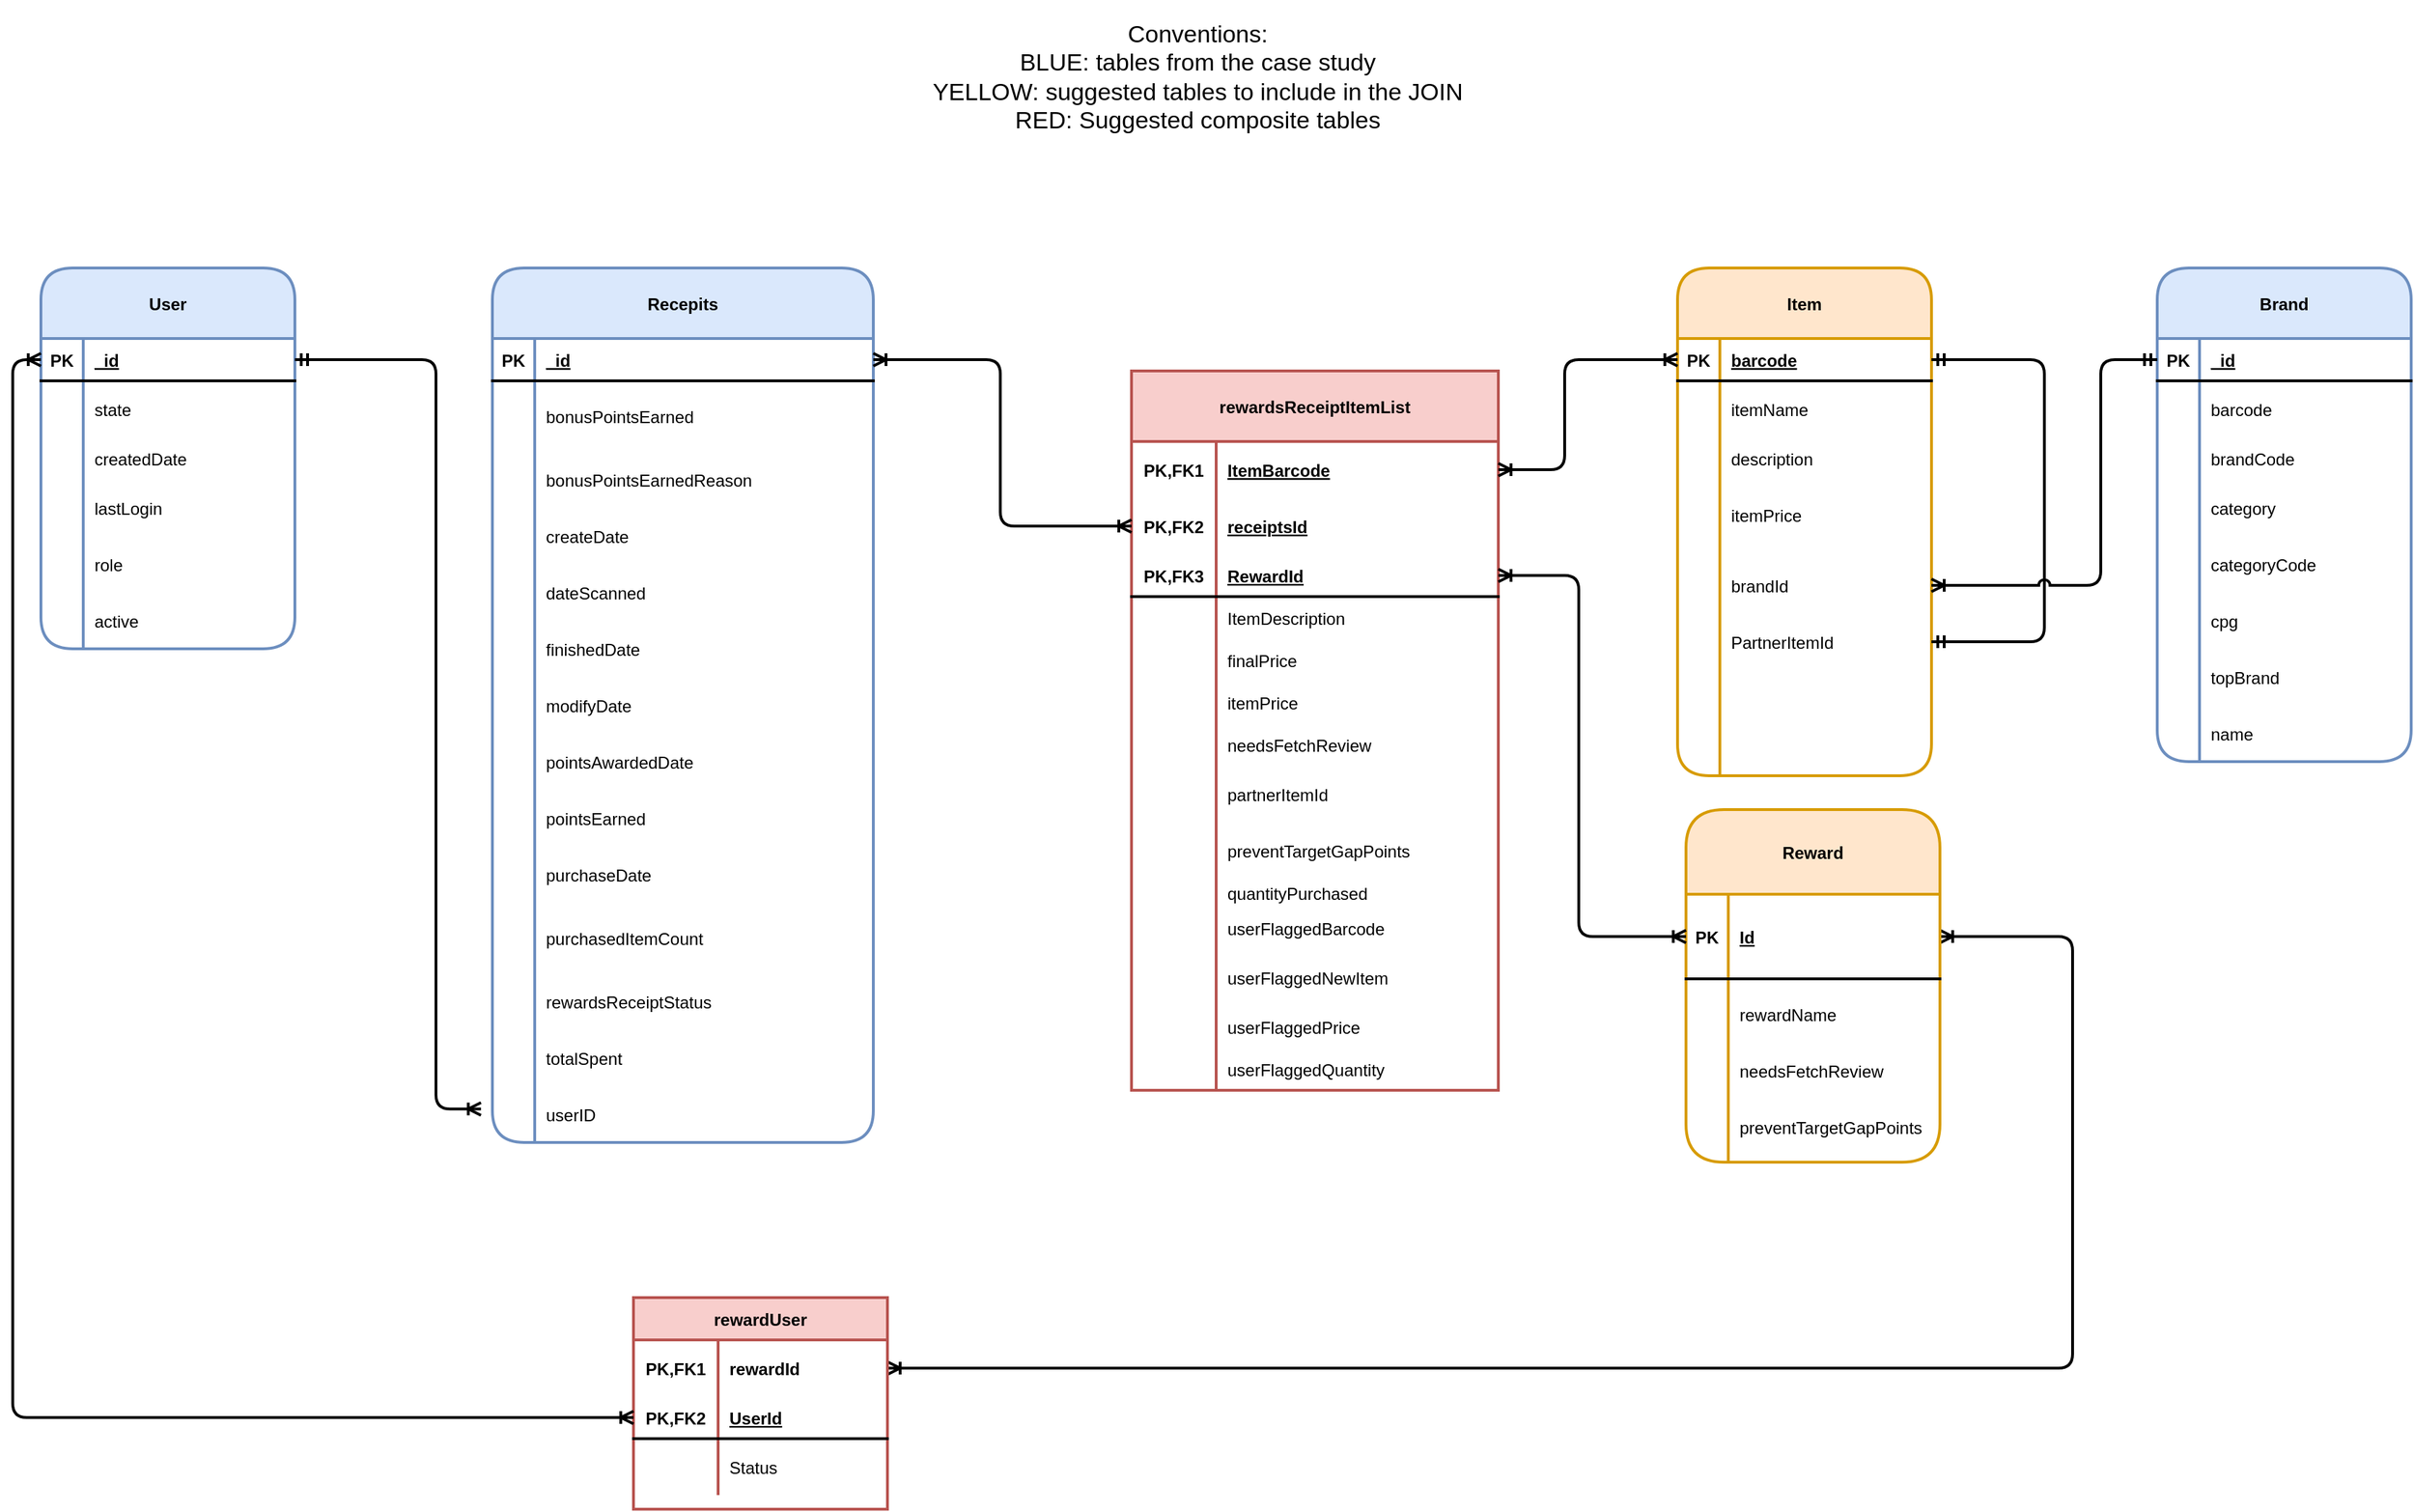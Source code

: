 <mxfile version="14.9.6" type="device" pages="2"><diagram id="3V2elzEuQNoLZ4JjkiUw" name="Page-1"><mxGraphModel dx="2078" dy="1393" grid="0" gridSize="10" guides="1" tooltips="1" connect="1" arrows="1" fold="1" page="0" pageScale="1" pageWidth="850" pageHeight="1100" math="0" shadow="0"><root><mxCell id="0"/><mxCell id="1" parent="0"/><mxCell id="H6SNNAo5aJYDJjwTSVTQ-1" value="Recepits" style="shape=table;startSize=50;container=1;collapsible=1;childLayout=tableLayout;fixedRows=1;rowLines=0;fontStyle=1;align=center;resizeLast=1;fillColor=#dae8fc;strokeColor=#6c8ebf;rounded=1;sketch=0;strokeWidth=2;" vertex="1" parent="1"><mxGeometry x="400" y="40" width="270" height="620.0" as="geometry"><mxRectangle x="110" y="60" width="80" height="30" as="alternateBounds"/></mxGeometry></mxCell><mxCell id="H6SNNAo5aJYDJjwTSVTQ-2" value="" style="shape=partialRectangle;collapsible=0;dropTarget=0;pointerEvents=0;fillColor=none;top=0;left=0;bottom=1;right=0;points=[[0,0.5],[1,0.5]];portConstraint=eastwest;strokeWidth=2;" vertex="1" parent="H6SNNAo5aJYDJjwTSVTQ-1"><mxGeometry y="50" width="270" height="30" as="geometry"/></mxCell><mxCell id="H6SNNAo5aJYDJjwTSVTQ-3" value="PK" style="shape=partialRectangle;connectable=0;fillColor=none;top=0;left=0;bottom=0;right=0;fontStyle=1;overflow=hidden;strokeWidth=2;" vertex="1" parent="H6SNNAo5aJYDJjwTSVTQ-2"><mxGeometry width="30" height="30" as="geometry"/></mxCell><mxCell id="H6SNNAo5aJYDJjwTSVTQ-4" value="_id" style="shape=partialRectangle;connectable=0;fillColor=none;top=0;left=0;bottom=0;right=0;align=left;spacingLeft=6;fontStyle=5;overflow=hidden;strokeWidth=2;" vertex="1" parent="H6SNNAo5aJYDJjwTSVTQ-2"><mxGeometry x="30" width="240" height="30" as="geometry"/></mxCell><mxCell id="H6SNNAo5aJYDJjwTSVTQ-5" value="" style="shape=partialRectangle;collapsible=0;dropTarget=0;pointerEvents=0;fillColor=none;top=0;left=0;bottom=0;right=0;points=[[0,0.5],[1,0.5]];portConstraint=eastwest;strokeWidth=2;" vertex="1" parent="H6SNNAo5aJYDJjwTSVTQ-1"><mxGeometry y="80" width="270" height="50" as="geometry"/></mxCell><mxCell id="H6SNNAo5aJYDJjwTSVTQ-6" value="" style="shape=partialRectangle;connectable=0;fillColor=none;top=0;left=0;bottom=0;right=0;editable=1;overflow=hidden;strokeWidth=2;" vertex="1" parent="H6SNNAo5aJYDJjwTSVTQ-5"><mxGeometry width="30" height="50" as="geometry"/></mxCell><mxCell id="H6SNNAo5aJYDJjwTSVTQ-7" value="bonusPointsEarned" style="shape=partialRectangle;connectable=0;fillColor=none;top=0;left=0;bottom=0;right=0;align=left;spacingLeft=6;overflow=hidden;strokeWidth=2;" vertex="1" parent="H6SNNAo5aJYDJjwTSVTQ-5"><mxGeometry x="30" width="240" height="50" as="geometry"/></mxCell><mxCell id="H6SNNAo5aJYDJjwTSVTQ-8" value="" style="shape=partialRectangle;collapsible=0;dropTarget=0;pointerEvents=0;fillColor=none;top=0;left=0;bottom=0;right=0;points=[[0,0.5],[1,0.5]];portConstraint=eastwest;strokeWidth=2;" vertex="1" parent="H6SNNAo5aJYDJjwTSVTQ-1"><mxGeometry y="130" width="270" height="40" as="geometry"/></mxCell><mxCell id="H6SNNAo5aJYDJjwTSVTQ-9" value="" style="shape=partialRectangle;connectable=0;fillColor=none;top=0;left=0;bottom=0;right=0;editable=1;overflow=hidden;strokeWidth=2;" vertex="1" parent="H6SNNAo5aJYDJjwTSVTQ-8"><mxGeometry width="30" height="40" as="geometry"/></mxCell><mxCell id="H6SNNAo5aJYDJjwTSVTQ-10" value="bonusPointsEarnedReason" style="shape=partialRectangle;connectable=0;fillColor=none;top=0;left=0;bottom=0;right=0;align=left;spacingLeft=6;overflow=hidden;strokeWidth=2;" vertex="1" parent="H6SNNAo5aJYDJjwTSVTQ-8"><mxGeometry x="30" width="240" height="40" as="geometry"/></mxCell><mxCell id="H6SNNAo5aJYDJjwTSVTQ-11" value="" style="shape=partialRectangle;collapsible=0;dropTarget=0;pointerEvents=0;fillColor=none;top=0;left=0;bottom=0;right=0;points=[[0,0.5],[1,0.5]];portConstraint=eastwest;strokeWidth=2;" vertex="1" parent="H6SNNAo5aJYDJjwTSVTQ-1"><mxGeometry y="170" width="270" height="40" as="geometry"/></mxCell><mxCell id="H6SNNAo5aJYDJjwTSVTQ-12" value="" style="shape=partialRectangle;connectable=0;fillColor=none;top=0;left=0;bottom=0;right=0;editable=1;overflow=hidden;strokeWidth=2;" vertex="1" parent="H6SNNAo5aJYDJjwTSVTQ-11"><mxGeometry width="30" height="40" as="geometry"/></mxCell><mxCell id="H6SNNAo5aJYDJjwTSVTQ-13" value="createDate" style="shape=partialRectangle;connectable=0;fillColor=none;top=0;left=0;bottom=0;right=0;align=left;spacingLeft=6;overflow=hidden;strokeWidth=2;" vertex="1" parent="H6SNNAo5aJYDJjwTSVTQ-11"><mxGeometry x="30" width="240" height="40" as="geometry"/></mxCell><mxCell id="H6SNNAo5aJYDJjwTSVTQ-45" value="" style="shape=partialRectangle;collapsible=0;dropTarget=0;pointerEvents=0;fillColor=none;top=0;left=0;bottom=0;right=0;points=[[0,0.5],[1,0.5]];portConstraint=eastwest;strokeWidth=2;" vertex="1" parent="H6SNNAo5aJYDJjwTSVTQ-1"><mxGeometry y="210" width="270" height="40" as="geometry"/></mxCell><mxCell id="H6SNNAo5aJYDJjwTSVTQ-46" value="" style="shape=partialRectangle;connectable=0;fillColor=none;top=0;left=0;bottom=0;right=0;editable=1;overflow=hidden;strokeWidth=2;" vertex="1" parent="H6SNNAo5aJYDJjwTSVTQ-45"><mxGeometry width="30" height="40" as="geometry"/></mxCell><mxCell id="H6SNNAo5aJYDJjwTSVTQ-47" value="dateScanned" style="shape=partialRectangle;connectable=0;fillColor=none;top=0;left=0;bottom=0;right=0;align=left;spacingLeft=6;overflow=hidden;strokeWidth=2;" vertex="1" parent="H6SNNAo5aJYDJjwTSVTQ-45"><mxGeometry x="30" width="240" height="40" as="geometry"/></mxCell><mxCell id="H6SNNAo5aJYDJjwTSVTQ-146" value="" style="shape=partialRectangle;collapsible=0;dropTarget=0;pointerEvents=0;fillColor=none;top=0;left=0;bottom=0;right=0;points=[[0,0.5],[1,0.5]];portConstraint=eastwest;strokeWidth=2;" vertex="1" parent="H6SNNAo5aJYDJjwTSVTQ-1"><mxGeometry y="250" width="270" height="40" as="geometry"/></mxCell><mxCell id="H6SNNAo5aJYDJjwTSVTQ-147" value="" style="shape=partialRectangle;connectable=0;fillColor=none;top=0;left=0;bottom=0;right=0;editable=1;overflow=hidden;strokeWidth=2;" vertex="1" parent="H6SNNAo5aJYDJjwTSVTQ-146"><mxGeometry width="30" height="40" as="geometry"/></mxCell><mxCell id="H6SNNAo5aJYDJjwTSVTQ-148" value="finishedDate" style="shape=partialRectangle;connectable=0;fillColor=none;top=0;left=0;bottom=0;right=0;align=left;spacingLeft=6;overflow=hidden;strokeWidth=2;" vertex="1" parent="H6SNNAo5aJYDJjwTSVTQ-146"><mxGeometry x="30" width="240" height="40" as="geometry"/></mxCell><mxCell id="H6SNNAo5aJYDJjwTSVTQ-149" value="" style="shape=partialRectangle;collapsible=0;dropTarget=0;pointerEvents=0;fillColor=none;top=0;left=0;bottom=0;right=0;points=[[0,0.5],[1,0.5]];portConstraint=eastwest;strokeWidth=2;" vertex="1" parent="H6SNNAo5aJYDJjwTSVTQ-1"><mxGeometry y="290" width="270" height="40" as="geometry"/></mxCell><mxCell id="H6SNNAo5aJYDJjwTSVTQ-150" value="" style="shape=partialRectangle;connectable=0;fillColor=none;top=0;left=0;bottom=0;right=0;editable=1;overflow=hidden;strokeWidth=2;" vertex="1" parent="H6SNNAo5aJYDJjwTSVTQ-149"><mxGeometry width="30" height="40" as="geometry"/></mxCell><mxCell id="H6SNNAo5aJYDJjwTSVTQ-151" value="modifyDate" style="shape=partialRectangle;connectable=0;fillColor=none;top=0;left=0;bottom=0;right=0;align=left;spacingLeft=6;overflow=hidden;strokeWidth=2;" vertex="1" parent="H6SNNAo5aJYDJjwTSVTQ-149"><mxGeometry x="30" width="240" height="40" as="geometry"/></mxCell><mxCell id="H6SNNAo5aJYDJjwTSVTQ-152" value="" style="shape=partialRectangle;collapsible=0;dropTarget=0;pointerEvents=0;fillColor=none;top=0;left=0;bottom=0;right=0;points=[[0,0.5],[1,0.5]];portConstraint=eastwest;strokeWidth=2;" vertex="1" parent="H6SNNAo5aJYDJjwTSVTQ-1"><mxGeometry y="330" width="270" height="40" as="geometry"/></mxCell><mxCell id="H6SNNAo5aJYDJjwTSVTQ-153" value="" style="shape=partialRectangle;connectable=0;fillColor=none;top=0;left=0;bottom=0;right=0;editable=1;overflow=hidden;strokeWidth=2;" vertex="1" parent="H6SNNAo5aJYDJjwTSVTQ-152"><mxGeometry width="30" height="40" as="geometry"/></mxCell><mxCell id="H6SNNAo5aJYDJjwTSVTQ-154" value="pointsAwardedDate" style="shape=partialRectangle;connectable=0;fillColor=none;top=0;left=0;bottom=0;right=0;align=left;spacingLeft=6;overflow=hidden;strokeWidth=2;" vertex="1" parent="H6SNNAo5aJYDJjwTSVTQ-152"><mxGeometry x="30" width="240" height="40" as="geometry"/></mxCell><mxCell id="H6SNNAo5aJYDJjwTSVTQ-155" value="" style="shape=partialRectangle;collapsible=0;dropTarget=0;pointerEvents=0;fillColor=none;top=0;left=0;bottom=0;right=0;points=[[0,0.5],[1,0.5]];portConstraint=eastwest;strokeWidth=2;" vertex="1" parent="H6SNNAo5aJYDJjwTSVTQ-1"><mxGeometry y="370" width="270" height="40" as="geometry"/></mxCell><mxCell id="H6SNNAo5aJYDJjwTSVTQ-156" value="" style="shape=partialRectangle;connectable=0;fillColor=none;top=0;left=0;bottom=0;right=0;editable=1;overflow=hidden;strokeWidth=2;" vertex="1" parent="H6SNNAo5aJYDJjwTSVTQ-155"><mxGeometry width="30" height="40" as="geometry"/></mxCell><mxCell id="H6SNNAo5aJYDJjwTSVTQ-157" value="pointsEarned" style="shape=partialRectangle;connectable=0;fillColor=none;top=0;left=0;bottom=0;right=0;align=left;spacingLeft=6;overflow=hidden;strokeWidth=2;" vertex="1" parent="H6SNNAo5aJYDJjwTSVTQ-155"><mxGeometry x="30" width="240" height="40" as="geometry"/></mxCell><mxCell id="H6SNNAo5aJYDJjwTSVTQ-158" value="" style="shape=partialRectangle;collapsible=0;dropTarget=0;pointerEvents=0;fillColor=none;top=0;left=0;bottom=0;right=0;points=[[0,0.5],[1,0.5]];portConstraint=eastwest;strokeWidth=2;" vertex="1" parent="H6SNNAo5aJYDJjwTSVTQ-1"><mxGeometry y="410" width="270" height="40" as="geometry"/></mxCell><mxCell id="H6SNNAo5aJYDJjwTSVTQ-159" value="" style="shape=partialRectangle;connectable=0;fillColor=none;top=0;left=0;bottom=0;right=0;editable=1;overflow=hidden;strokeWidth=2;" vertex="1" parent="H6SNNAo5aJYDJjwTSVTQ-158"><mxGeometry width="30" height="40" as="geometry"/></mxCell><mxCell id="H6SNNAo5aJYDJjwTSVTQ-160" value="purchaseDate" style="shape=partialRectangle;connectable=0;fillColor=none;top=0;left=0;bottom=0;right=0;align=left;spacingLeft=6;overflow=hidden;strokeWidth=2;" vertex="1" parent="H6SNNAo5aJYDJjwTSVTQ-158"><mxGeometry x="30" width="240" height="40" as="geometry"/></mxCell><mxCell id="H6SNNAo5aJYDJjwTSVTQ-161" value="" style="shape=partialRectangle;collapsible=0;dropTarget=0;pointerEvents=0;fillColor=none;top=0;left=0;bottom=0;right=0;points=[[0,0.5],[1,0.5]];portConstraint=eastwest;strokeWidth=2;" vertex="1" parent="H6SNNAo5aJYDJjwTSVTQ-1"><mxGeometry y="450" width="270" height="50" as="geometry"/></mxCell><mxCell id="H6SNNAo5aJYDJjwTSVTQ-162" value="" style="shape=partialRectangle;connectable=0;fillColor=none;top=0;left=0;bottom=0;right=0;editable=1;overflow=hidden;strokeWidth=2;" vertex="1" parent="H6SNNAo5aJYDJjwTSVTQ-161"><mxGeometry width="30" height="50" as="geometry"/></mxCell><mxCell id="H6SNNAo5aJYDJjwTSVTQ-163" value="purchasedItemCount" style="shape=partialRectangle;connectable=0;fillColor=none;top=0;left=0;bottom=0;right=0;align=left;spacingLeft=6;overflow=hidden;strokeWidth=2;" vertex="1" parent="H6SNNAo5aJYDJjwTSVTQ-161"><mxGeometry x="30" width="240" height="50" as="geometry"/></mxCell><mxCell id="H6SNNAo5aJYDJjwTSVTQ-167" value="" style="shape=partialRectangle;collapsible=0;dropTarget=0;pointerEvents=0;fillColor=none;top=0;left=0;bottom=0;right=0;points=[[0,0.5],[1,0.5]];portConstraint=eastwest;strokeWidth=2;" vertex="1" parent="H6SNNAo5aJYDJjwTSVTQ-1"><mxGeometry y="500" width="270" height="40" as="geometry"/></mxCell><mxCell id="H6SNNAo5aJYDJjwTSVTQ-168" value="" style="shape=partialRectangle;connectable=0;fillColor=none;top=0;left=0;bottom=0;right=0;editable=1;overflow=hidden;strokeWidth=2;" vertex="1" parent="H6SNNAo5aJYDJjwTSVTQ-167"><mxGeometry width="30" height="40" as="geometry"/></mxCell><mxCell id="H6SNNAo5aJYDJjwTSVTQ-169" value="rewardsReceiptStatus" style="shape=partialRectangle;connectable=0;fillColor=none;top=0;left=0;bottom=0;right=0;align=left;spacingLeft=6;overflow=hidden;strokeWidth=2;" vertex="1" parent="H6SNNAo5aJYDJjwTSVTQ-167"><mxGeometry x="30" width="240" height="40" as="geometry"/></mxCell><mxCell id="H6SNNAo5aJYDJjwTSVTQ-170" value="" style="shape=partialRectangle;collapsible=0;dropTarget=0;pointerEvents=0;fillColor=none;top=0;left=0;bottom=0;right=0;points=[[0,0.5],[1,0.5]];portConstraint=eastwest;strokeWidth=2;" vertex="1" parent="H6SNNAo5aJYDJjwTSVTQ-1"><mxGeometry y="540" width="270" height="40" as="geometry"/></mxCell><mxCell id="H6SNNAo5aJYDJjwTSVTQ-171" value="" style="shape=partialRectangle;connectable=0;fillColor=none;top=0;left=0;bottom=0;right=0;editable=1;overflow=hidden;strokeWidth=2;" vertex="1" parent="H6SNNAo5aJYDJjwTSVTQ-170"><mxGeometry width="30" height="40" as="geometry"/></mxCell><mxCell id="H6SNNAo5aJYDJjwTSVTQ-172" value="totalSpent" style="shape=partialRectangle;connectable=0;fillColor=none;top=0;left=0;bottom=0;right=0;align=left;spacingLeft=6;overflow=hidden;strokeWidth=2;" vertex="1" parent="H6SNNAo5aJYDJjwTSVTQ-170"><mxGeometry x="30" width="240" height="40" as="geometry"/></mxCell><mxCell id="H6SNNAo5aJYDJjwTSVTQ-173" value="" style="shape=partialRectangle;collapsible=0;dropTarget=0;pointerEvents=0;fillColor=none;top=0;left=0;bottom=0;right=0;points=[[0,0.5],[1,0.5]];portConstraint=eastwest;strokeWidth=2;" vertex="1" parent="H6SNNAo5aJYDJjwTSVTQ-1"><mxGeometry y="580" width="270" height="40" as="geometry"/></mxCell><mxCell id="H6SNNAo5aJYDJjwTSVTQ-174" value="" style="shape=partialRectangle;connectable=0;fillColor=none;top=0;left=0;bottom=0;right=0;editable=1;overflow=hidden;strokeWidth=2;" vertex="1" parent="H6SNNAo5aJYDJjwTSVTQ-173"><mxGeometry width="30" height="40" as="geometry"/></mxCell><mxCell id="H6SNNAo5aJYDJjwTSVTQ-175" value="userID" style="shape=partialRectangle;connectable=0;fillColor=none;top=0;left=0;bottom=0;right=0;align=left;spacingLeft=6;overflow=hidden;strokeWidth=2;" vertex="1" parent="H6SNNAo5aJYDJjwTSVTQ-173"><mxGeometry x="30" width="240" height="40" as="geometry"/></mxCell><mxCell id="H6SNNAo5aJYDJjwTSVTQ-29" value="User" style="shape=table;startSize=50;container=1;collapsible=1;childLayout=tableLayout;fixedRows=1;rowLines=0;fontStyle=1;align=center;resizeLast=1;fillColor=#dae8fc;strokeColor=#6c8ebf;rounded=1;sketch=0;strokeWidth=2;" vertex="1" parent="1"><mxGeometry x="80" y="40" width="180" height="270" as="geometry"/></mxCell><mxCell id="H6SNNAo5aJYDJjwTSVTQ-30" value="" style="shape=partialRectangle;collapsible=0;dropTarget=0;pointerEvents=0;fillColor=none;top=0;left=0;bottom=1;right=0;points=[[0,0.5],[1,0.5]];portConstraint=eastwest;strokeWidth=2;" vertex="1" parent="H6SNNAo5aJYDJjwTSVTQ-29"><mxGeometry y="50" width="180" height="30" as="geometry"/></mxCell><mxCell id="H6SNNAo5aJYDJjwTSVTQ-31" value="PK" style="shape=partialRectangle;connectable=0;fillColor=none;top=0;left=0;bottom=0;right=0;fontStyle=1;overflow=hidden;strokeWidth=2;" vertex="1" parent="H6SNNAo5aJYDJjwTSVTQ-30"><mxGeometry width="30" height="30" as="geometry"/></mxCell><mxCell id="H6SNNAo5aJYDJjwTSVTQ-32" value="_id" style="shape=partialRectangle;connectable=0;fillColor=none;top=0;left=0;bottom=0;right=0;align=left;spacingLeft=6;fontStyle=5;overflow=hidden;strokeWidth=2;" vertex="1" parent="H6SNNAo5aJYDJjwTSVTQ-30"><mxGeometry x="30" width="150" height="30" as="geometry"/></mxCell><mxCell id="H6SNNAo5aJYDJjwTSVTQ-33" value="" style="shape=partialRectangle;collapsible=0;dropTarget=0;pointerEvents=0;fillColor=none;top=0;left=0;bottom=0;right=0;points=[[0,0.5],[1,0.5]];portConstraint=eastwest;strokeWidth=2;" vertex="1" parent="H6SNNAo5aJYDJjwTSVTQ-29"><mxGeometry y="80" width="180" height="40" as="geometry"/></mxCell><mxCell id="H6SNNAo5aJYDJjwTSVTQ-34" value="" style="shape=partialRectangle;connectable=0;fillColor=none;top=0;left=0;bottom=0;right=0;editable=1;overflow=hidden;strokeWidth=2;" vertex="1" parent="H6SNNAo5aJYDJjwTSVTQ-33"><mxGeometry width="30" height="40" as="geometry"/></mxCell><mxCell id="H6SNNAo5aJYDJjwTSVTQ-35" value="state" style="shape=partialRectangle;connectable=0;fillColor=none;top=0;left=0;bottom=0;right=0;align=left;spacingLeft=6;overflow=hidden;strokeWidth=2;" vertex="1" parent="H6SNNAo5aJYDJjwTSVTQ-33"><mxGeometry x="30" width="150" height="40" as="geometry"/></mxCell><mxCell id="H6SNNAo5aJYDJjwTSVTQ-36" value="" style="shape=partialRectangle;collapsible=0;dropTarget=0;pointerEvents=0;fillColor=none;top=0;left=0;bottom=0;right=0;points=[[0,0.5],[1,0.5]];portConstraint=eastwest;strokeWidth=2;" vertex="1" parent="H6SNNAo5aJYDJjwTSVTQ-29"><mxGeometry y="120" width="180" height="30" as="geometry"/></mxCell><mxCell id="H6SNNAo5aJYDJjwTSVTQ-37" value="" style="shape=partialRectangle;connectable=0;fillColor=none;top=0;left=0;bottom=0;right=0;editable=1;overflow=hidden;strokeWidth=2;" vertex="1" parent="H6SNNAo5aJYDJjwTSVTQ-36"><mxGeometry width="30" height="30" as="geometry"/></mxCell><mxCell id="H6SNNAo5aJYDJjwTSVTQ-38" value="createdDate" style="shape=partialRectangle;connectable=0;fillColor=none;top=0;left=0;bottom=0;right=0;align=left;spacingLeft=6;overflow=hidden;strokeWidth=2;" vertex="1" parent="H6SNNAo5aJYDJjwTSVTQ-36"><mxGeometry x="30" width="150" height="30" as="geometry"/></mxCell><mxCell id="H6SNNAo5aJYDJjwTSVTQ-39" value="" style="shape=partialRectangle;collapsible=0;dropTarget=0;pointerEvents=0;fillColor=none;top=0;left=0;bottom=0;right=0;points=[[0,0.5],[1,0.5]];portConstraint=eastwest;strokeWidth=2;" vertex="1" parent="H6SNNAo5aJYDJjwTSVTQ-29"><mxGeometry y="150" width="180" height="40" as="geometry"/></mxCell><mxCell id="H6SNNAo5aJYDJjwTSVTQ-40" value="" style="shape=partialRectangle;connectable=0;fillColor=none;top=0;left=0;bottom=0;right=0;editable=1;overflow=hidden;strokeWidth=2;" vertex="1" parent="H6SNNAo5aJYDJjwTSVTQ-39"><mxGeometry width="30" height="40" as="geometry"/></mxCell><mxCell id="H6SNNAo5aJYDJjwTSVTQ-41" value="lastLogin" style="shape=partialRectangle;connectable=0;fillColor=none;top=0;left=0;bottom=0;right=0;align=left;spacingLeft=6;overflow=hidden;strokeWidth=2;" vertex="1" parent="H6SNNAo5aJYDJjwTSVTQ-39"><mxGeometry x="30" width="150" height="40" as="geometry"/></mxCell><mxCell id="H6SNNAo5aJYDJjwTSVTQ-176" value="" style="shape=partialRectangle;collapsible=0;dropTarget=0;pointerEvents=0;fillColor=none;top=0;left=0;bottom=0;right=0;points=[[0,0.5],[1,0.5]];portConstraint=eastwest;strokeWidth=2;" vertex="1" parent="H6SNNAo5aJYDJjwTSVTQ-29"><mxGeometry y="190" width="180" height="40" as="geometry"/></mxCell><mxCell id="H6SNNAo5aJYDJjwTSVTQ-177" value="" style="shape=partialRectangle;connectable=0;fillColor=none;top=0;left=0;bottom=0;right=0;editable=1;overflow=hidden;strokeWidth=2;" vertex="1" parent="H6SNNAo5aJYDJjwTSVTQ-176"><mxGeometry width="30" height="40" as="geometry"/></mxCell><mxCell id="H6SNNAo5aJYDJjwTSVTQ-178" value="role" style="shape=partialRectangle;connectable=0;fillColor=none;top=0;left=0;bottom=0;right=0;align=left;spacingLeft=6;overflow=hidden;strokeWidth=2;" vertex="1" parent="H6SNNAo5aJYDJjwTSVTQ-176"><mxGeometry x="30" width="150" height="40" as="geometry"/></mxCell><mxCell id="H6SNNAo5aJYDJjwTSVTQ-179" value="" style="shape=partialRectangle;collapsible=0;dropTarget=0;pointerEvents=0;fillColor=none;top=0;left=0;bottom=0;right=0;points=[[0,0.5],[1,0.5]];portConstraint=eastwest;strokeWidth=2;" vertex="1" parent="H6SNNAo5aJYDJjwTSVTQ-29"><mxGeometry y="230" width="180" height="40" as="geometry"/></mxCell><mxCell id="H6SNNAo5aJYDJjwTSVTQ-180" value="" style="shape=partialRectangle;connectable=0;fillColor=none;top=0;left=0;bottom=0;right=0;editable=1;overflow=hidden;strokeWidth=2;" vertex="1" parent="H6SNNAo5aJYDJjwTSVTQ-179"><mxGeometry width="30" height="40" as="geometry"/></mxCell><mxCell id="H6SNNAo5aJYDJjwTSVTQ-181" value="active" style="shape=partialRectangle;connectable=0;fillColor=none;top=0;left=0;bottom=0;right=0;align=left;spacingLeft=6;overflow=hidden;strokeWidth=2;" vertex="1" parent="H6SNNAo5aJYDJjwTSVTQ-179"><mxGeometry x="30" width="150" height="40" as="geometry"/></mxCell><mxCell id="H6SNNAo5aJYDJjwTSVTQ-182" value="Brand" style="shape=table;startSize=50;container=1;collapsible=1;childLayout=tableLayout;fixedRows=1;rowLines=0;fontStyle=1;align=center;resizeLast=1;fillColor=#dae8fc;strokeColor=#6c8ebf;rounded=1;sketch=0;strokeWidth=2;" vertex="1" parent="1"><mxGeometry x="1580" y="40" width="180" height="350" as="geometry"/></mxCell><mxCell id="H6SNNAo5aJYDJjwTSVTQ-183" value="" style="shape=partialRectangle;collapsible=0;dropTarget=0;pointerEvents=0;fillColor=none;top=0;left=0;bottom=1;right=0;points=[[0,0.5],[1,0.5]];portConstraint=eastwest;strokeWidth=2;" vertex="1" parent="H6SNNAo5aJYDJjwTSVTQ-182"><mxGeometry y="50" width="180" height="30" as="geometry"/></mxCell><mxCell id="H6SNNAo5aJYDJjwTSVTQ-184" value="PK" style="shape=partialRectangle;connectable=0;fillColor=none;top=0;left=0;bottom=0;right=0;fontStyle=1;overflow=hidden;strokeWidth=2;" vertex="1" parent="H6SNNAo5aJYDJjwTSVTQ-183"><mxGeometry width="30" height="30" as="geometry"/></mxCell><mxCell id="H6SNNAo5aJYDJjwTSVTQ-185" value="_id" style="shape=partialRectangle;connectable=0;fillColor=none;top=0;left=0;bottom=0;right=0;align=left;spacingLeft=6;fontStyle=5;overflow=hidden;strokeWidth=2;" vertex="1" parent="H6SNNAo5aJYDJjwTSVTQ-183"><mxGeometry x="30" width="150" height="30" as="geometry"/></mxCell><mxCell id="H6SNNAo5aJYDJjwTSVTQ-186" value="" style="shape=partialRectangle;collapsible=0;dropTarget=0;pointerEvents=0;fillColor=none;top=0;left=0;bottom=0;right=0;points=[[0,0.5],[1,0.5]];portConstraint=eastwest;strokeWidth=2;" vertex="1" parent="H6SNNAo5aJYDJjwTSVTQ-182"><mxGeometry y="80" width="180" height="40" as="geometry"/></mxCell><mxCell id="H6SNNAo5aJYDJjwTSVTQ-187" value="" style="shape=partialRectangle;connectable=0;fillColor=none;top=0;left=0;bottom=0;right=0;editable=1;overflow=hidden;strokeWidth=2;" vertex="1" parent="H6SNNAo5aJYDJjwTSVTQ-186"><mxGeometry width="30" height="40" as="geometry"/></mxCell><mxCell id="H6SNNAo5aJYDJjwTSVTQ-188" value="barcode" style="shape=partialRectangle;connectable=0;fillColor=none;top=0;left=0;bottom=0;right=0;align=left;spacingLeft=6;overflow=hidden;strokeWidth=2;" vertex="1" parent="H6SNNAo5aJYDJjwTSVTQ-186"><mxGeometry x="30" width="150" height="40" as="geometry"/></mxCell><mxCell id="H6SNNAo5aJYDJjwTSVTQ-189" value="" style="shape=partialRectangle;collapsible=0;dropTarget=0;pointerEvents=0;fillColor=none;top=0;left=0;bottom=0;right=0;points=[[0,0.5],[1,0.5]];portConstraint=eastwest;strokeWidth=2;" vertex="1" parent="H6SNNAo5aJYDJjwTSVTQ-182"><mxGeometry y="120" width="180" height="30" as="geometry"/></mxCell><mxCell id="H6SNNAo5aJYDJjwTSVTQ-190" value="" style="shape=partialRectangle;connectable=0;fillColor=none;top=0;left=0;bottom=0;right=0;editable=1;overflow=hidden;strokeWidth=2;" vertex="1" parent="H6SNNAo5aJYDJjwTSVTQ-189"><mxGeometry width="30" height="30" as="geometry"/></mxCell><mxCell id="H6SNNAo5aJYDJjwTSVTQ-191" value="brandCode" style="shape=partialRectangle;connectable=0;fillColor=none;top=0;left=0;bottom=0;right=0;align=left;spacingLeft=6;overflow=hidden;strokeWidth=2;" vertex="1" parent="H6SNNAo5aJYDJjwTSVTQ-189"><mxGeometry x="30" width="150" height="30" as="geometry"/></mxCell><mxCell id="H6SNNAo5aJYDJjwTSVTQ-192" value="" style="shape=partialRectangle;collapsible=0;dropTarget=0;pointerEvents=0;fillColor=none;top=0;left=0;bottom=0;right=0;points=[[0,0.5],[1,0.5]];portConstraint=eastwest;strokeWidth=2;" vertex="1" parent="H6SNNAo5aJYDJjwTSVTQ-182"><mxGeometry y="150" width="180" height="40" as="geometry"/></mxCell><mxCell id="H6SNNAo5aJYDJjwTSVTQ-193" value="" style="shape=partialRectangle;connectable=0;fillColor=none;top=0;left=0;bottom=0;right=0;editable=1;overflow=hidden;strokeWidth=2;" vertex="1" parent="H6SNNAo5aJYDJjwTSVTQ-192"><mxGeometry width="30" height="40" as="geometry"/></mxCell><mxCell id="H6SNNAo5aJYDJjwTSVTQ-194" value="category" style="shape=partialRectangle;connectable=0;fillColor=none;top=0;left=0;bottom=0;right=0;align=left;spacingLeft=6;overflow=hidden;strokeWidth=2;" vertex="1" parent="H6SNNAo5aJYDJjwTSVTQ-192"><mxGeometry x="30" width="150" height="40" as="geometry"/></mxCell><mxCell id="H6SNNAo5aJYDJjwTSVTQ-195" value="" style="shape=partialRectangle;collapsible=0;dropTarget=0;pointerEvents=0;fillColor=none;top=0;left=0;bottom=0;right=0;points=[[0,0.5],[1,0.5]];portConstraint=eastwest;strokeWidth=2;" vertex="1" parent="H6SNNAo5aJYDJjwTSVTQ-182"><mxGeometry y="190" width="180" height="40" as="geometry"/></mxCell><mxCell id="H6SNNAo5aJYDJjwTSVTQ-196" value="" style="shape=partialRectangle;connectable=0;fillColor=none;top=0;left=0;bottom=0;right=0;editable=1;overflow=hidden;strokeWidth=2;" vertex="1" parent="H6SNNAo5aJYDJjwTSVTQ-195"><mxGeometry width="30" height="40" as="geometry"/></mxCell><mxCell id="H6SNNAo5aJYDJjwTSVTQ-197" value="categoryCode" style="shape=partialRectangle;connectable=0;fillColor=none;top=0;left=0;bottom=0;right=0;align=left;spacingLeft=6;overflow=hidden;strokeWidth=2;" vertex="1" parent="H6SNNAo5aJYDJjwTSVTQ-195"><mxGeometry x="30" width="150" height="40" as="geometry"/></mxCell><mxCell id="H6SNNAo5aJYDJjwTSVTQ-198" value="" style="shape=partialRectangle;collapsible=0;dropTarget=0;pointerEvents=0;fillColor=none;top=0;left=0;bottom=0;right=0;points=[[0,0.5],[1,0.5]];portConstraint=eastwest;strokeWidth=2;" vertex="1" parent="H6SNNAo5aJYDJjwTSVTQ-182"><mxGeometry y="230" width="180" height="40" as="geometry"/></mxCell><mxCell id="H6SNNAo5aJYDJjwTSVTQ-199" value="" style="shape=partialRectangle;connectable=0;fillColor=none;top=0;left=0;bottom=0;right=0;editable=1;overflow=hidden;strokeWidth=2;" vertex="1" parent="H6SNNAo5aJYDJjwTSVTQ-198"><mxGeometry width="30" height="40" as="geometry"/></mxCell><mxCell id="H6SNNAo5aJYDJjwTSVTQ-200" value="cpg" style="shape=partialRectangle;connectable=0;fillColor=none;top=0;left=0;bottom=0;right=0;align=left;spacingLeft=6;overflow=hidden;strokeWidth=2;" vertex="1" parent="H6SNNAo5aJYDJjwTSVTQ-198"><mxGeometry x="30" width="150" height="40" as="geometry"/></mxCell><mxCell id="H6SNNAo5aJYDJjwTSVTQ-201" value="" style="shape=partialRectangle;collapsible=0;dropTarget=0;pointerEvents=0;fillColor=none;top=0;left=0;bottom=0;right=0;points=[[0,0.5],[1,0.5]];portConstraint=eastwest;strokeWidth=2;" vertex="1" parent="H6SNNAo5aJYDJjwTSVTQ-182"><mxGeometry y="270" width="180" height="40" as="geometry"/></mxCell><mxCell id="H6SNNAo5aJYDJjwTSVTQ-202" value="" style="shape=partialRectangle;connectable=0;fillColor=none;top=0;left=0;bottom=0;right=0;editable=1;overflow=hidden;strokeWidth=2;" vertex="1" parent="H6SNNAo5aJYDJjwTSVTQ-201"><mxGeometry width="30" height="40" as="geometry"/></mxCell><mxCell id="H6SNNAo5aJYDJjwTSVTQ-203" value="topBrand" style="shape=partialRectangle;connectable=0;fillColor=none;top=0;left=0;bottom=0;right=0;align=left;spacingLeft=6;overflow=hidden;strokeWidth=2;" vertex="1" parent="H6SNNAo5aJYDJjwTSVTQ-201"><mxGeometry x="30" width="150" height="40" as="geometry"/></mxCell><mxCell id="H6SNNAo5aJYDJjwTSVTQ-204" value="" style="shape=partialRectangle;collapsible=0;dropTarget=0;pointerEvents=0;fillColor=none;top=0;left=0;bottom=0;right=0;points=[[0,0.5],[1,0.5]];portConstraint=eastwest;strokeWidth=2;" vertex="1" parent="H6SNNAo5aJYDJjwTSVTQ-182"><mxGeometry y="310" width="180" height="40" as="geometry"/></mxCell><mxCell id="H6SNNAo5aJYDJjwTSVTQ-205" value="" style="shape=partialRectangle;connectable=0;fillColor=none;top=0;left=0;bottom=0;right=0;editable=1;overflow=hidden;strokeWidth=2;" vertex="1" parent="H6SNNAo5aJYDJjwTSVTQ-204"><mxGeometry width="30" height="40" as="geometry"/></mxCell><mxCell id="H6SNNAo5aJYDJjwTSVTQ-206" value="name" style="shape=partialRectangle;connectable=0;fillColor=none;top=0;left=0;bottom=0;right=0;align=left;spacingLeft=6;overflow=hidden;strokeWidth=2;" vertex="1" parent="H6SNNAo5aJYDJjwTSVTQ-204"><mxGeometry x="30" width="150" height="40" as="geometry"/></mxCell><mxCell id="H6SNNAo5aJYDJjwTSVTQ-207" value="" style="edgeStyle=elbowEdgeStyle;fontSize=12;html=1;endArrow=ERoneToMany;startArrow=ERmandOne;exitX=1;exitY=0.5;exitDx=0;exitDy=0;entryX=-0.03;entryY=0.407;entryDx=0;entryDy=0;entryPerimeter=0;startFill=0;strokeWidth=2;" edge="1" parent="1" source="H6SNNAo5aJYDJjwTSVTQ-30" target="H6SNNAo5aJYDJjwTSVTQ-173"><mxGeometry width="100" height="100" relative="1" as="geometry"><mxPoint x="470" y="420" as="sourcePoint"/><mxPoint x="40" y="470" as="targetPoint"/><Array as="points"><mxPoint x="360" y="440"/><mxPoint x="360" y="760"/></Array></mxGeometry></mxCell><mxCell id="H6SNNAo5aJYDJjwTSVTQ-257" value="Item" style="shape=table;startSize=50;container=1;collapsible=1;childLayout=tableLayout;fixedRows=1;rowLines=0;fontStyle=1;align=center;resizeLast=1;fillColor=#ffe6cc;strokeColor=#d79b00;rounded=1;sketch=0;strokeWidth=2;" vertex="1" parent="1"><mxGeometry x="1240" y="40" width="180" height="360" as="geometry"/></mxCell><mxCell id="H6SNNAo5aJYDJjwTSVTQ-258" value="" style="shape=partialRectangle;collapsible=0;dropTarget=0;pointerEvents=0;fillColor=none;top=0;left=0;bottom=1;right=0;points=[[0,0.5],[1,0.5]];portConstraint=eastwest;strokeWidth=2;" vertex="1" parent="H6SNNAo5aJYDJjwTSVTQ-257"><mxGeometry y="50" width="180" height="30" as="geometry"/></mxCell><mxCell id="H6SNNAo5aJYDJjwTSVTQ-259" value="PK" style="shape=partialRectangle;connectable=0;fillColor=none;top=0;left=0;bottom=0;right=0;fontStyle=1;overflow=hidden;strokeWidth=2;" vertex="1" parent="H6SNNAo5aJYDJjwTSVTQ-258"><mxGeometry width="30" height="30" as="geometry"/></mxCell><mxCell id="H6SNNAo5aJYDJjwTSVTQ-260" value="barcode" style="shape=partialRectangle;connectable=0;fillColor=none;top=0;left=0;bottom=0;right=0;align=left;spacingLeft=6;fontStyle=5;overflow=hidden;strokeWidth=2;" vertex="1" parent="H6SNNAo5aJYDJjwTSVTQ-258"><mxGeometry x="30" width="150" height="30" as="geometry"/></mxCell><mxCell id="H6SNNAo5aJYDJjwTSVTQ-261" value="" style="shape=partialRectangle;collapsible=0;dropTarget=0;pointerEvents=0;fillColor=none;top=0;left=0;bottom=0;right=0;points=[[0,0.5],[1,0.5]];portConstraint=eastwest;strokeWidth=2;" vertex="1" parent="H6SNNAo5aJYDJjwTSVTQ-257"><mxGeometry y="80" width="180" height="40" as="geometry"/></mxCell><mxCell id="H6SNNAo5aJYDJjwTSVTQ-262" value="" style="shape=partialRectangle;connectable=0;fillColor=none;top=0;left=0;bottom=0;right=0;editable=1;overflow=hidden;strokeWidth=2;" vertex="1" parent="H6SNNAo5aJYDJjwTSVTQ-261"><mxGeometry width="30" height="40" as="geometry"/></mxCell><mxCell id="H6SNNAo5aJYDJjwTSVTQ-263" value="itemName" style="shape=partialRectangle;connectable=0;fillColor=none;top=0;left=0;bottom=0;right=0;align=left;spacingLeft=6;overflow=hidden;strokeWidth=2;" vertex="1" parent="H6SNNAo5aJYDJjwTSVTQ-261"><mxGeometry x="30" width="150" height="40" as="geometry"/></mxCell><mxCell id="H6SNNAo5aJYDJjwTSVTQ-264" value="" style="shape=partialRectangle;collapsible=0;dropTarget=0;pointerEvents=0;fillColor=none;top=0;left=0;bottom=0;right=0;points=[[0,0.5],[1,0.5]];portConstraint=eastwest;strokeWidth=2;" vertex="1" parent="H6SNNAo5aJYDJjwTSVTQ-257"><mxGeometry y="120" width="180" height="30" as="geometry"/></mxCell><mxCell id="H6SNNAo5aJYDJjwTSVTQ-265" value="" style="shape=partialRectangle;connectable=0;fillColor=none;top=0;left=0;bottom=0;right=0;editable=1;overflow=hidden;strokeWidth=2;" vertex="1" parent="H6SNNAo5aJYDJjwTSVTQ-264"><mxGeometry width="30" height="30" as="geometry"/></mxCell><mxCell id="H6SNNAo5aJYDJjwTSVTQ-266" value="description" style="shape=partialRectangle;connectable=0;fillColor=none;top=0;left=0;bottom=0;right=0;align=left;spacingLeft=6;overflow=hidden;strokeWidth=2;" vertex="1" parent="H6SNNAo5aJYDJjwTSVTQ-264"><mxGeometry x="30" width="150" height="30" as="geometry"/></mxCell><mxCell id="H6SNNAo5aJYDJjwTSVTQ-267" value="" style="shape=partialRectangle;collapsible=0;dropTarget=0;pointerEvents=0;fillColor=none;top=0;left=0;bottom=0;right=0;points=[[0,0.5],[1,0.5]];portConstraint=eastwest;strokeWidth=2;" vertex="1" parent="H6SNNAo5aJYDJjwTSVTQ-257"><mxGeometry y="150" width="180" height="50" as="geometry"/></mxCell><mxCell id="H6SNNAo5aJYDJjwTSVTQ-268" value="" style="shape=partialRectangle;connectable=0;fillColor=none;top=0;left=0;bottom=0;right=0;editable=1;overflow=hidden;strokeWidth=2;" vertex="1" parent="H6SNNAo5aJYDJjwTSVTQ-267"><mxGeometry width="30" height="50" as="geometry"/></mxCell><mxCell id="H6SNNAo5aJYDJjwTSVTQ-269" value="itemPrice" style="shape=partialRectangle;connectable=0;fillColor=none;top=0;left=0;bottom=0;right=0;align=left;spacingLeft=6;overflow=hidden;strokeWidth=2;" vertex="1" parent="H6SNNAo5aJYDJjwTSVTQ-267"><mxGeometry x="30" width="150" height="50" as="geometry"/></mxCell><mxCell id="H6SNNAo5aJYDJjwTSVTQ-270" value="" style="shape=partialRectangle;collapsible=0;dropTarget=0;pointerEvents=0;fillColor=none;top=0;left=0;bottom=0;right=0;points=[[0,0.5],[1,0.5]];portConstraint=eastwest;strokeWidth=2;" vertex="1" parent="H6SNNAo5aJYDJjwTSVTQ-257"><mxGeometry y="200" width="180" height="50" as="geometry"/></mxCell><mxCell id="H6SNNAo5aJYDJjwTSVTQ-271" value="" style="shape=partialRectangle;connectable=0;fillColor=none;top=0;left=0;bottom=0;right=0;editable=1;overflow=hidden;strokeWidth=2;" vertex="1" parent="H6SNNAo5aJYDJjwTSVTQ-270"><mxGeometry width="30" height="50" as="geometry"/></mxCell><mxCell id="H6SNNAo5aJYDJjwTSVTQ-272" value="brandId" style="shape=partialRectangle;connectable=0;fillColor=none;top=0;left=0;bottom=0;right=0;align=left;spacingLeft=6;overflow=hidden;strokeWidth=2;" vertex="1" parent="H6SNNAo5aJYDJjwTSVTQ-270"><mxGeometry x="30" width="150" height="50" as="geometry"/></mxCell><mxCell id="H6SNNAo5aJYDJjwTSVTQ-273" value="" style="shape=partialRectangle;collapsible=0;dropTarget=0;pointerEvents=0;fillColor=none;top=0;left=0;bottom=0;right=0;points=[[0,0.5],[1,0.5]];portConstraint=eastwest;strokeWidth=2;" vertex="1" parent="H6SNNAo5aJYDJjwTSVTQ-257"><mxGeometry y="250" width="180" height="30" as="geometry"/></mxCell><mxCell id="H6SNNAo5aJYDJjwTSVTQ-274" value="" style="shape=partialRectangle;connectable=0;fillColor=none;top=0;left=0;bottom=0;right=0;editable=1;overflow=hidden;strokeWidth=2;" vertex="1" parent="H6SNNAo5aJYDJjwTSVTQ-273"><mxGeometry width="30" height="30" as="geometry"/></mxCell><mxCell id="H6SNNAo5aJYDJjwTSVTQ-275" value="PartnerItemId" style="shape=partialRectangle;connectable=0;fillColor=none;top=0;left=0;bottom=0;right=0;align=left;spacingLeft=6;overflow=hidden;strokeWidth=2;" vertex="1" parent="H6SNNAo5aJYDJjwTSVTQ-273"><mxGeometry x="30" width="150" height="30" as="geometry"/></mxCell><mxCell id="H6SNNAo5aJYDJjwTSVTQ-276" value="" style="shape=partialRectangle;collapsible=0;dropTarget=0;pointerEvents=0;fillColor=none;top=0;left=0;bottom=0;right=0;points=[[0,0.5],[1,0.5]];portConstraint=eastwest;strokeWidth=2;" vertex="1" parent="H6SNNAo5aJYDJjwTSVTQ-257"><mxGeometry y="280" width="180" height="40" as="geometry"/></mxCell><mxCell id="H6SNNAo5aJYDJjwTSVTQ-277" value="" style="shape=partialRectangle;connectable=0;fillColor=none;top=0;left=0;bottom=0;right=0;editable=1;overflow=hidden;strokeWidth=2;" vertex="1" parent="H6SNNAo5aJYDJjwTSVTQ-276"><mxGeometry width="30" height="40" as="geometry"/></mxCell><mxCell id="H6SNNAo5aJYDJjwTSVTQ-278" value="" style="shape=partialRectangle;connectable=0;fillColor=none;top=0;left=0;bottom=0;right=0;align=left;spacingLeft=6;overflow=hidden;strokeWidth=2;" vertex="1" parent="H6SNNAo5aJYDJjwTSVTQ-276"><mxGeometry x="30" width="150" height="40" as="geometry"/></mxCell><mxCell id="H6SNNAo5aJYDJjwTSVTQ-279" value="" style="shape=partialRectangle;collapsible=0;dropTarget=0;pointerEvents=0;fillColor=none;top=0;left=0;bottom=0;right=0;points=[[0,0.5],[1,0.5]];portConstraint=eastwest;strokeWidth=2;" vertex="1" parent="H6SNNAo5aJYDJjwTSVTQ-257"><mxGeometry y="320" width="180" height="40" as="geometry"/></mxCell><mxCell id="H6SNNAo5aJYDJjwTSVTQ-280" value="" style="shape=partialRectangle;connectable=0;fillColor=none;top=0;left=0;bottom=0;right=0;editable=1;overflow=hidden;strokeWidth=2;" vertex="1" parent="H6SNNAo5aJYDJjwTSVTQ-279"><mxGeometry width="30" height="40" as="geometry"/></mxCell><mxCell id="H6SNNAo5aJYDJjwTSVTQ-281" value="" style="shape=partialRectangle;connectable=0;fillColor=none;top=0;left=0;bottom=0;right=0;align=left;spacingLeft=6;overflow=hidden;strokeWidth=2;" vertex="1" parent="H6SNNAo5aJYDJjwTSVTQ-279"><mxGeometry x="30" width="150" height="40" as="geometry"/></mxCell><mxCell id="H6SNNAo5aJYDJjwTSVTQ-359" value="" style="edgeStyle=elbowEdgeStyle;fontSize=12;html=1;endArrow=ERmandOne;startArrow=ERmandOne;exitX=1;exitY=0.5;exitDx=0;exitDy=0;startFill=0;entryX=1;entryY=0.5;entryDx=0;entryDy=0;endFill=0;jumpStyle=arc;jumpSize=10;strokeWidth=2;" edge="1" parent="H6SNNAo5aJYDJjwTSVTQ-257" source="H6SNNAo5aJYDJjwTSVTQ-258" target="H6SNNAo5aJYDJjwTSVTQ-273"><mxGeometry width="100" height="100" relative="1" as="geometry"><mxPoint x="380.0" y="85" as="sourcePoint"/><mxPoint x="190.0" y="235" as="targetPoint"/><Array as="points"><mxPoint x="260" y="160"/><mxPoint x="337.8" y="875"/></Array></mxGeometry></mxCell><mxCell id="H6SNNAo5aJYDJjwTSVTQ-282" value="rewardsReceiptItemList" style="shape=table;startSize=50;container=1;collapsible=1;childLayout=tableLayout;fixedRows=1;rowLines=0;fontStyle=1;align=center;resizeLast=1;rounded=1;sketch=0;arcSize=0;fillColor=#f8cecc;strokeColor=#b85450;strokeWidth=2;" vertex="1" parent="1"><mxGeometry x="853" y="113" width="260" height="510.0" as="geometry"/></mxCell><mxCell id="H6SNNAo5aJYDJjwTSVTQ-283" value="" style="shape=partialRectangle;collapsible=0;dropTarget=0;pointerEvents=0;fillColor=none;top=0;left=0;bottom=0;right=0;points=[[0,0.5],[1,0.5]];portConstraint=eastwest;strokeWidth=2;" vertex="1" parent="H6SNNAo5aJYDJjwTSVTQ-282"><mxGeometry y="50" width="260" height="40" as="geometry"/></mxCell><mxCell id="H6SNNAo5aJYDJjwTSVTQ-284" value="PK,FK1" style="shape=partialRectangle;connectable=0;fillColor=none;top=0;left=0;bottom=0;right=0;fontStyle=1;overflow=hidden;strokeWidth=2;" vertex="1" parent="H6SNNAo5aJYDJjwTSVTQ-283"><mxGeometry width="60" height="40" as="geometry"/></mxCell><mxCell id="H6SNNAo5aJYDJjwTSVTQ-285" value="ItemBarcode" style="shape=partialRectangle;connectable=0;fillColor=none;top=0;left=0;bottom=0;right=0;align=left;spacingLeft=6;fontStyle=5;overflow=hidden;strokeWidth=2;" vertex="1" parent="H6SNNAo5aJYDJjwTSVTQ-283"><mxGeometry x="60" width="200" height="40" as="geometry"/></mxCell><mxCell id="H6SNNAo5aJYDJjwTSVTQ-298" value="" style="shape=partialRectangle;collapsible=0;dropTarget=0;pointerEvents=0;fillColor=none;top=0;left=0;bottom=0;right=0;points=[[0,0.5],[1,0.5]];portConstraint=eastwest;strokeWidth=2;" vertex="1" parent="H6SNNAo5aJYDJjwTSVTQ-282"><mxGeometry y="90" width="260" height="40" as="geometry"/></mxCell><mxCell id="H6SNNAo5aJYDJjwTSVTQ-299" value="PK,FK2" style="shape=partialRectangle;connectable=0;fillColor=none;top=0;left=0;bottom=0;right=0;fontStyle=1;overflow=hidden;strokeWidth=2;" vertex="1" parent="H6SNNAo5aJYDJjwTSVTQ-298"><mxGeometry width="60" height="40" as="geometry"/></mxCell><mxCell id="H6SNNAo5aJYDJjwTSVTQ-300" value="receiptsId" style="shape=partialRectangle;connectable=0;fillColor=none;top=0;left=0;bottom=0;right=0;align=left;spacingLeft=6;fontStyle=5;overflow=hidden;strokeWidth=2;" vertex="1" parent="H6SNNAo5aJYDJjwTSVTQ-298"><mxGeometry x="60" width="200" height="40" as="geometry"/></mxCell><mxCell id="H6SNNAo5aJYDJjwTSVTQ-286" value="" style="shape=partialRectangle;collapsible=0;dropTarget=0;pointerEvents=0;fillColor=none;top=0;left=0;bottom=1;right=0;points=[[0,0.5],[1,0.5]];portConstraint=eastwest;strokeWidth=2;" vertex="1" parent="H6SNNAo5aJYDJjwTSVTQ-282"><mxGeometry y="130" width="260" height="30" as="geometry"/></mxCell><mxCell id="H6SNNAo5aJYDJjwTSVTQ-287" value="PK,FK3" style="shape=partialRectangle;connectable=0;fillColor=none;top=0;left=0;bottom=0;right=0;fontStyle=1;overflow=hidden;strokeWidth=2;" vertex="1" parent="H6SNNAo5aJYDJjwTSVTQ-286"><mxGeometry width="60" height="30" as="geometry"/></mxCell><mxCell id="H6SNNAo5aJYDJjwTSVTQ-288" value="RewardId" style="shape=partialRectangle;connectable=0;fillColor=none;top=0;left=0;bottom=0;right=0;align=left;spacingLeft=6;fontStyle=5;overflow=hidden;strokeWidth=2;" vertex="1" parent="H6SNNAo5aJYDJjwTSVTQ-286"><mxGeometry x="60" width="200" height="30" as="geometry"/></mxCell><mxCell id="H6SNNAo5aJYDJjwTSVTQ-289" value="" style="shape=partialRectangle;collapsible=0;dropTarget=0;pointerEvents=0;fillColor=none;top=0;left=0;bottom=0;right=0;points=[[0,0.5],[1,0.5]];portConstraint=eastwest;strokeWidth=2;" vertex="1" parent="H6SNNAo5aJYDJjwTSVTQ-282"><mxGeometry y="160" width="260" height="30" as="geometry"/></mxCell><mxCell id="H6SNNAo5aJYDJjwTSVTQ-290" value="" style="shape=partialRectangle;connectable=0;fillColor=none;top=0;left=0;bottom=0;right=0;editable=1;overflow=hidden;strokeWidth=2;" vertex="1" parent="H6SNNAo5aJYDJjwTSVTQ-289"><mxGeometry width="60" height="30" as="geometry"/></mxCell><mxCell id="H6SNNAo5aJYDJjwTSVTQ-291" value="ItemDescription" style="shape=partialRectangle;connectable=0;fillColor=none;top=0;left=0;bottom=0;right=0;align=left;spacingLeft=6;overflow=hidden;strokeWidth=2;" vertex="1" parent="H6SNNAo5aJYDJjwTSVTQ-289"><mxGeometry x="60" width="200" height="30" as="geometry"/></mxCell><mxCell id="H6SNNAo5aJYDJjwTSVTQ-292" value="" style="shape=partialRectangle;collapsible=0;dropTarget=0;pointerEvents=0;fillColor=none;top=0;left=0;bottom=0;right=0;points=[[0,0.5],[1,0.5]];portConstraint=eastwest;strokeWidth=2;" vertex="1" parent="H6SNNAo5aJYDJjwTSVTQ-282"><mxGeometry y="190" width="260" height="30" as="geometry"/></mxCell><mxCell id="H6SNNAo5aJYDJjwTSVTQ-293" value="" style="shape=partialRectangle;connectable=0;fillColor=none;top=0;left=0;bottom=0;right=0;editable=1;overflow=hidden;strokeWidth=2;" vertex="1" parent="H6SNNAo5aJYDJjwTSVTQ-292"><mxGeometry width="60" height="30" as="geometry"/></mxCell><mxCell id="H6SNNAo5aJYDJjwTSVTQ-294" value="finalPrice" style="shape=partialRectangle;connectable=0;fillColor=none;top=0;left=0;bottom=0;right=0;align=left;spacingLeft=6;overflow=hidden;strokeWidth=2;" vertex="1" parent="H6SNNAo5aJYDJjwTSVTQ-292"><mxGeometry x="60" width="200" height="30" as="geometry"/></mxCell><mxCell id="H6SNNAo5aJYDJjwTSVTQ-337" value="" style="shape=partialRectangle;collapsible=0;dropTarget=0;pointerEvents=0;fillColor=none;top=0;left=0;bottom=0;right=0;points=[[0,0.5],[1,0.5]];portConstraint=eastwest;strokeWidth=2;" vertex="1" parent="H6SNNAo5aJYDJjwTSVTQ-282"><mxGeometry y="220" width="260" height="30" as="geometry"/></mxCell><mxCell id="H6SNNAo5aJYDJjwTSVTQ-338" value="" style="shape=partialRectangle;connectable=0;fillColor=none;top=0;left=0;bottom=0;right=0;editable=1;overflow=hidden;strokeWidth=2;" vertex="1" parent="H6SNNAo5aJYDJjwTSVTQ-337"><mxGeometry width="60" height="30" as="geometry"/></mxCell><mxCell id="H6SNNAo5aJYDJjwTSVTQ-339" value="itemPrice" style="shape=partialRectangle;connectable=0;fillColor=none;top=0;left=0;bottom=0;right=0;align=left;spacingLeft=6;overflow=hidden;strokeWidth=2;" vertex="1" parent="H6SNNAo5aJYDJjwTSVTQ-337"><mxGeometry x="60" width="200" height="30" as="geometry"/></mxCell><mxCell id="H6SNNAo5aJYDJjwTSVTQ-340" value="" style="shape=partialRectangle;collapsible=0;dropTarget=0;pointerEvents=0;fillColor=none;top=0;left=0;bottom=0;right=0;points=[[0,0.5],[1,0.5]];portConstraint=eastwest;strokeWidth=2;" vertex="1" parent="H6SNNAo5aJYDJjwTSVTQ-282"><mxGeometry y="250" width="260" height="30" as="geometry"/></mxCell><mxCell id="H6SNNAo5aJYDJjwTSVTQ-341" value="" style="shape=partialRectangle;connectable=0;fillColor=none;top=0;left=0;bottom=0;right=0;editable=1;overflow=hidden;strokeWidth=2;" vertex="1" parent="H6SNNAo5aJYDJjwTSVTQ-340"><mxGeometry width="60" height="30" as="geometry"/></mxCell><mxCell id="H6SNNAo5aJYDJjwTSVTQ-342" value="needsFetchReview" style="shape=partialRectangle;connectable=0;fillColor=none;top=0;left=0;bottom=0;right=0;align=left;spacingLeft=6;overflow=hidden;strokeWidth=2;" vertex="1" parent="H6SNNAo5aJYDJjwTSVTQ-340"><mxGeometry x="60" width="200" height="30" as="geometry"/></mxCell><mxCell id="H6SNNAo5aJYDJjwTSVTQ-343" value="" style="shape=partialRectangle;collapsible=0;dropTarget=0;pointerEvents=0;fillColor=none;top=0;left=0;bottom=0;right=0;points=[[0,0.5],[1,0.5]];portConstraint=eastwest;strokeWidth=2;" vertex="1" parent="H6SNNAo5aJYDJjwTSVTQ-282"><mxGeometry y="280" width="260" height="40" as="geometry"/></mxCell><mxCell id="H6SNNAo5aJYDJjwTSVTQ-344" value="" style="shape=partialRectangle;connectable=0;fillColor=none;top=0;left=0;bottom=0;right=0;editable=1;overflow=hidden;strokeWidth=2;" vertex="1" parent="H6SNNAo5aJYDJjwTSVTQ-343"><mxGeometry width="60" height="40" as="geometry"/></mxCell><mxCell id="H6SNNAo5aJYDJjwTSVTQ-345" value="partnerItemId" style="shape=partialRectangle;connectable=0;fillColor=none;top=0;left=0;bottom=0;right=0;align=left;spacingLeft=6;overflow=hidden;strokeWidth=2;" vertex="1" parent="H6SNNAo5aJYDJjwTSVTQ-343"><mxGeometry x="60" width="200" height="40" as="geometry"/></mxCell><mxCell id="H6SNNAo5aJYDJjwTSVTQ-346" value="" style="shape=partialRectangle;collapsible=0;dropTarget=0;pointerEvents=0;fillColor=none;top=0;left=0;bottom=0;right=0;points=[[0,0.5],[1,0.5]];portConstraint=eastwest;strokeWidth=2;" vertex="1" parent="H6SNNAo5aJYDJjwTSVTQ-282"><mxGeometry y="320" width="260" height="40" as="geometry"/></mxCell><mxCell id="H6SNNAo5aJYDJjwTSVTQ-347" value="" style="shape=partialRectangle;connectable=0;fillColor=none;top=0;left=0;bottom=0;right=0;editable=1;overflow=hidden;strokeWidth=2;" vertex="1" parent="H6SNNAo5aJYDJjwTSVTQ-346"><mxGeometry width="60" height="40" as="geometry"/></mxCell><mxCell id="H6SNNAo5aJYDJjwTSVTQ-348" value="preventTargetGapPoints" style="shape=partialRectangle;connectable=0;fillColor=none;top=0;left=0;bottom=0;right=0;align=left;spacingLeft=6;overflow=hidden;strokeWidth=2;" vertex="1" parent="H6SNNAo5aJYDJjwTSVTQ-346"><mxGeometry x="60" width="200" height="40" as="geometry"/></mxCell><mxCell id="H6SNNAo5aJYDJjwTSVTQ-349" value="" style="shape=partialRectangle;collapsible=0;dropTarget=0;pointerEvents=0;fillColor=none;top=0;left=0;bottom=0;right=0;points=[[0,0.5],[1,0.5]];portConstraint=eastwest;strokeWidth=2;" vertex="1" parent="H6SNNAo5aJYDJjwTSVTQ-282"><mxGeometry y="360" width="260" height="20" as="geometry"/></mxCell><mxCell id="H6SNNAo5aJYDJjwTSVTQ-350" value="" style="shape=partialRectangle;connectable=0;fillColor=none;top=0;left=0;bottom=0;right=0;editable=1;overflow=hidden;strokeWidth=2;" vertex="1" parent="H6SNNAo5aJYDJjwTSVTQ-349"><mxGeometry width="60" height="20" as="geometry"/></mxCell><mxCell id="H6SNNAo5aJYDJjwTSVTQ-351" value="quantityPurchased" style="shape=partialRectangle;connectable=0;fillColor=none;top=0;left=0;bottom=0;right=0;align=left;spacingLeft=6;overflow=hidden;strokeWidth=2;" vertex="1" parent="H6SNNAo5aJYDJjwTSVTQ-349"><mxGeometry x="60" width="200" height="20" as="geometry"/></mxCell><mxCell id="H6SNNAo5aJYDJjwTSVTQ-352" value="" style="shape=partialRectangle;collapsible=0;dropTarget=0;pointerEvents=0;fillColor=none;top=0;left=0;bottom=0;right=0;points=[[0,0.5],[1,0.5]];portConstraint=eastwest;strokeWidth=2;" vertex="1" parent="H6SNNAo5aJYDJjwTSVTQ-282"><mxGeometry y="380" width="260" height="30" as="geometry"/></mxCell><mxCell id="H6SNNAo5aJYDJjwTSVTQ-353" value="" style="shape=partialRectangle;connectable=0;fillColor=none;top=0;left=0;bottom=0;right=0;editable=1;overflow=hidden;strokeWidth=2;" vertex="1" parent="H6SNNAo5aJYDJjwTSVTQ-352"><mxGeometry width="60" height="30" as="geometry"/></mxCell><mxCell id="H6SNNAo5aJYDJjwTSVTQ-354" value="userFlaggedBarcode" style="shape=partialRectangle;connectable=0;fillColor=none;top=0;left=0;bottom=0;right=0;align=left;spacingLeft=6;overflow=hidden;strokeWidth=2;" vertex="1" parent="H6SNNAo5aJYDJjwTSVTQ-352"><mxGeometry x="60" width="200" height="30" as="geometry"/></mxCell><mxCell id="H6SNNAo5aJYDJjwTSVTQ-355" value="" style="shape=partialRectangle;collapsible=0;dropTarget=0;pointerEvents=0;fillColor=none;top=0;left=0;bottom=0;right=0;points=[[0,0.5],[1,0.5]];portConstraint=eastwest;strokeWidth=2;" vertex="1" parent="H6SNNAo5aJYDJjwTSVTQ-282"><mxGeometry y="410" width="260" height="40" as="geometry"/></mxCell><mxCell id="H6SNNAo5aJYDJjwTSVTQ-356" value="" style="shape=partialRectangle;connectable=0;fillColor=none;top=0;left=0;bottom=0;right=0;editable=1;overflow=hidden;strokeWidth=2;" vertex="1" parent="H6SNNAo5aJYDJjwTSVTQ-355"><mxGeometry width="60" height="40" as="geometry"/></mxCell><mxCell id="H6SNNAo5aJYDJjwTSVTQ-357" value="userFlaggedNewItem" style="shape=partialRectangle;connectable=0;fillColor=none;top=0;left=0;bottom=0;right=0;align=left;spacingLeft=6;overflow=hidden;strokeWidth=2;" vertex="1" parent="H6SNNAo5aJYDJjwTSVTQ-355"><mxGeometry x="60" width="200" height="40" as="geometry"/></mxCell><mxCell id="H6SNNAo5aJYDJjwTSVTQ-360" value="" style="shape=partialRectangle;collapsible=0;dropTarget=0;pointerEvents=0;fillColor=none;top=0;left=0;bottom=0;right=0;points=[[0,0.5],[1,0.5]];portConstraint=eastwest;strokeWidth=2;" vertex="1" parent="H6SNNAo5aJYDJjwTSVTQ-282"><mxGeometry y="450" width="260" height="30" as="geometry"/></mxCell><mxCell id="H6SNNAo5aJYDJjwTSVTQ-361" value="" style="shape=partialRectangle;connectable=0;fillColor=none;top=0;left=0;bottom=0;right=0;editable=1;overflow=hidden;strokeWidth=2;" vertex="1" parent="H6SNNAo5aJYDJjwTSVTQ-360"><mxGeometry width="60" height="30" as="geometry"/></mxCell><mxCell id="H6SNNAo5aJYDJjwTSVTQ-362" value="userFlaggedPrice" style="shape=partialRectangle;connectable=0;fillColor=none;top=0;left=0;bottom=0;right=0;align=left;spacingLeft=6;overflow=hidden;strokeWidth=2;" vertex="1" parent="H6SNNAo5aJYDJjwTSVTQ-360"><mxGeometry x="60" width="200" height="30" as="geometry"/></mxCell><mxCell id="H6SNNAo5aJYDJjwTSVTQ-363" value="" style="shape=partialRectangle;collapsible=0;dropTarget=0;pointerEvents=0;fillColor=none;top=0;left=0;bottom=0;right=0;points=[[0,0.5],[1,0.5]];portConstraint=eastwest;strokeWidth=2;" vertex="1" parent="H6SNNAo5aJYDJjwTSVTQ-282"><mxGeometry y="480" width="260" height="30" as="geometry"/></mxCell><mxCell id="H6SNNAo5aJYDJjwTSVTQ-364" value="" style="shape=partialRectangle;connectable=0;fillColor=none;top=0;left=0;bottom=0;right=0;editable=1;overflow=hidden;strokeWidth=2;" vertex="1" parent="H6SNNAo5aJYDJjwTSVTQ-363"><mxGeometry width="60" height="30" as="geometry"/></mxCell><mxCell id="H6SNNAo5aJYDJjwTSVTQ-365" value="userFlaggedQuantity" style="shape=partialRectangle;connectable=0;fillColor=none;top=0;left=0;bottom=0;right=0;align=left;spacingLeft=6;overflow=hidden;strokeWidth=2;" vertex="1" parent="H6SNNAo5aJYDJjwTSVTQ-363"><mxGeometry x="60" width="200" height="30" as="geometry"/></mxCell><mxCell id="H6SNNAo5aJYDJjwTSVTQ-302" value="" style="edgeStyle=elbowEdgeStyle;fontSize=12;html=1;endArrow=ERoneToMany;startArrow=ERmandOne;exitX=0;exitY=0.5;exitDx=0;exitDy=0;startFill=0;entryX=1;entryY=0.5;entryDx=0;entryDy=0;jumpStyle=arc;strokeWidth=2;" edge="1" parent="1" source="H6SNNAo5aJYDJjwTSVTQ-183" target="H6SNNAo5aJYDJjwTSVTQ-270"><mxGeometry width="100" height="100" relative="1" as="geometry"><mxPoint x="1507.8" y="250" as="sourcePoint"/><mxPoint x="1510" y="340" as="targetPoint"/><Array as="points"><mxPoint x="1540" y="180"/><mxPoint x="1607.8" y="905"/></Array></mxGeometry></mxCell><mxCell id="H6SNNAo5aJYDJjwTSVTQ-303" value="" style="edgeStyle=elbowEdgeStyle;fontSize=12;html=1;endArrow=ERoneToMany;startArrow=ERoneToMany;exitX=0;exitY=0.5;exitDx=0;exitDy=0;startFill=0;entryX=1;entryY=0.5;entryDx=0;entryDy=0;strokeWidth=2;" edge="1" parent="1" source="H6SNNAo5aJYDJjwTSVTQ-258" target="H6SNNAo5aJYDJjwTSVTQ-283"><mxGeometry width="100" height="100" relative="1" as="geometry"><mxPoint x="1270.0" y="420" as="sourcePoint"/><mxPoint x="1080.0" y="565" as="targetPoint"/><Array as="points"><mxPoint x="1160" y="190"/><mxPoint x="1227.8" y="1210"/></Array></mxGeometry></mxCell><mxCell id="H6SNNAo5aJYDJjwTSVTQ-304" value="" style="edgeStyle=elbowEdgeStyle;fontSize=12;html=1;endArrow=ERoneToMany;startArrow=ERoneToMany;exitX=0;exitY=0.5;exitDx=0;exitDy=0;startFill=0;entryX=1;entryY=0.5;entryDx=0;entryDy=0;strokeWidth=2;" edge="1" parent="1" source="H6SNNAo5aJYDJjwTSVTQ-298" target="H6SNNAo5aJYDJjwTSVTQ-2"><mxGeometry width="100" height="100" relative="1" as="geometry"><mxPoint x="1290.0" y="115" as="sourcePoint"/><mxPoint x="1120.0" y="120" as="targetPoint"/><Array as="points"><mxPoint x="760" y="130"/><mxPoint x="1237.8" y="1220"/></Array></mxGeometry></mxCell><mxCell id="H6SNNAo5aJYDJjwTSVTQ-474" style="edgeStyle=elbowEdgeStyle;rounded=1;jumpStyle=arc;jumpSize=10;orthogonalLoop=1;jettySize=auto;html=1;exitX=1;exitY=0.5;exitDx=0;exitDy=0;entryX=1;entryY=0.5;entryDx=0;entryDy=0;fontColor=#000000;startArrow=ERoneToMany;startFill=0;endArrow=ERoneToMany;endFill=0;strokeColor=#000000;strokeWidth=2;" edge="1" parent="1" source="H6SNNAo5aJYDJjwTSVTQ-306" target="H6SNNAo5aJYDJjwTSVTQ-380"><mxGeometry relative="1" as="geometry"><Array as="points"><mxPoint x="1520" y="740"/><mxPoint x="1170" y="730"/></Array></mxGeometry></mxCell><mxCell id="H6SNNAo5aJYDJjwTSVTQ-305" value="Reward" style="shape=table;startSize=60;container=1;collapsible=1;childLayout=tableLayout;fixedRows=1;rowLines=0;fontStyle=1;align=center;resizeLast=1;fillColor=#ffe6cc;strokeColor=#d79b00;rounded=1;sketch=0;strokeWidth=2;" vertex="1" parent="1"><mxGeometry x="1246" y="424" width="180" height="250.0" as="geometry"/></mxCell><mxCell id="H6SNNAo5aJYDJjwTSVTQ-306" value="" style="shape=partialRectangle;collapsible=0;dropTarget=0;pointerEvents=0;fillColor=none;top=0;left=0;bottom=1;right=0;points=[[0,0.5],[1,0.5]];portConstraint=eastwest;strokeWidth=2;" vertex="1" parent="H6SNNAo5aJYDJjwTSVTQ-305"><mxGeometry y="60" width="180" height="60" as="geometry"/></mxCell><mxCell id="H6SNNAo5aJYDJjwTSVTQ-307" value="PK" style="shape=partialRectangle;connectable=0;fillColor=none;top=0;left=0;bottom=0;right=0;fontStyle=1;overflow=hidden;strokeWidth=2;" vertex="1" parent="H6SNNAo5aJYDJjwTSVTQ-306"><mxGeometry width="30" height="60" as="geometry"/></mxCell><mxCell id="H6SNNAo5aJYDJjwTSVTQ-308" value="Id" style="shape=partialRectangle;connectable=0;fillColor=none;top=0;left=0;bottom=0;right=0;align=left;spacingLeft=6;fontStyle=5;overflow=hidden;strokeWidth=2;" vertex="1" parent="H6SNNAo5aJYDJjwTSVTQ-306"><mxGeometry x="30" width="150" height="60" as="geometry"/></mxCell><mxCell id="H6SNNAo5aJYDJjwTSVTQ-309" value="" style="shape=partialRectangle;collapsible=0;dropTarget=0;pointerEvents=0;fillColor=none;top=0;left=0;bottom=0;right=0;points=[[0,0.5],[1,0.5]];portConstraint=eastwest;strokeWidth=2;" vertex="1" parent="H6SNNAo5aJYDJjwTSVTQ-305"><mxGeometry y="120" width="180" height="50" as="geometry"/></mxCell><mxCell id="H6SNNAo5aJYDJjwTSVTQ-310" value="" style="shape=partialRectangle;connectable=0;fillColor=none;top=0;left=0;bottom=0;right=0;editable=1;overflow=hidden;strokeWidth=2;" vertex="1" parent="H6SNNAo5aJYDJjwTSVTQ-309"><mxGeometry width="30" height="50" as="geometry"/></mxCell><mxCell id="H6SNNAo5aJYDJjwTSVTQ-311" value="rewardName" style="shape=partialRectangle;connectable=0;fillColor=none;top=0;left=0;bottom=0;right=0;align=left;spacingLeft=6;overflow=hidden;strokeWidth=2;" vertex="1" parent="H6SNNAo5aJYDJjwTSVTQ-309"><mxGeometry x="30" width="150" height="50" as="geometry"/></mxCell><mxCell id="H6SNNAo5aJYDJjwTSVTQ-312" value="" style="shape=partialRectangle;collapsible=0;dropTarget=0;pointerEvents=0;fillColor=none;top=0;left=0;bottom=0;right=0;points=[[0,0.5],[1,0.5]];portConstraint=eastwest;strokeWidth=2;" vertex="1" parent="H6SNNAo5aJYDJjwTSVTQ-305"><mxGeometry y="170" width="180" height="30" as="geometry"/></mxCell><mxCell id="H6SNNAo5aJYDJjwTSVTQ-313" value="" style="shape=partialRectangle;connectable=0;fillColor=none;top=0;left=0;bottom=0;right=0;editable=1;overflow=hidden;strokeWidth=2;" vertex="1" parent="H6SNNAo5aJYDJjwTSVTQ-312"><mxGeometry width="30" height="30" as="geometry"/></mxCell><mxCell id="H6SNNAo5aJYDJjwTSVTQ-314" value="needsFetchReview" style="shape=partialRectangle;connectable=0;fillColor=none;top=0;left=0;bottom=0;right=0;align=left;spacingLeft=6;overflow=hidden;strokeWidth=2;" vertex="1" parent="H6SNNAo5aJYDJjwTSVTQ-312"><mxGeometry x="30" width="150" height="30" as="geometry"/></mxCell><mxCell id="H6SNNAo5aJYDJjwTSVTQ-315" value="" style="shape=partialRectangle;collapsible=0;dropTarget=0;pointerEvents=0;fillColor=none;top=0;left=0;bottom=0;right=0;points=[[0,0.5],[1,0.5]];portConstraint=eastwest;strokeWidth=2;" vertex="1" parent="H6SNNAo5aJYDJjwTSVTQ-305"><mxGeometry y="200" width="180" height="50" as="geometry"/></mxCell><mxCell id="H6SNNAo5aJYDJjwTSVTQ-316" value="" style="shape=partialRectangle;connectable=0;fillColor=none;top=0;left=0;bottom=0;right=0;editable=1;overflow=hidden;strokeWidth=2;" vertex="1" parent="H6SNNAo5aJYDJjwTSVTQ-315"><mxGeometry width="30" height="50" as="geometry"/></mxCell><mxCell id="H6SNNAo5aJYDJjwTSVTQ-317" value="preventTargetGapPoints" style="shape=partialRectangle;connectable=0;fillColor=none;top=0;left=0;bottom=0;right=0;align=left;spacingLeft=6;overflow=hidden;strokeWidth=2;" vertex="1" parent="H6SNNAo5aJYDJjwTSVTQ-315"><mxGeometry x="30" width="150" height="50" as="geometry"/></mxCell><mxCell id="H6SNNAo5aJYDJjwTSVTQ-330" value="" style="edgeStyle=elbowEdgeStyle;fontSize=12;html=1;endArrow=ERoneToMany;startArrow=ERoneToMany;exitX=0;exitY=0.5;exitDx=0;exitDy=0;startFill=0;strokeWidth=2;" edge="1" parent="1" source="H6SNNAo5aJYDJjwTSVTQ-306" target="H6SNNAo5aJYDJjwTSVTQ-286"><mxGeometry width="100" height="100" relative="1" as="geometry"><mxPoint x="1290.0" y="115" as="sourcePoint"/><mxPoint x="1120.0" y="280" as="targetPoint"/><Array as="points"><mxPoint x="1170" y="460"/><mxPoint x="1237.8" y="1220"/></Array></mxGeometry></mxCell><mxCell id="H6SNNAo5aJYDJjwTSVTQ-379" value="rewardUser" style="shape=table;startSize=30;container=1;collapsible=1;childLayout=tableLayout;fixedRows=1;rowLines=0;fontStyle=1;align=center;resizeLast=1;rounded=1;sketch=0;strokeWidth=2;fillColor=#f8cecc;strokeColor=#b85450;arcSize=0;" vertex="1" parent="1"><mxGeometry x="500" y="770" width="180" height="150" as="geometry"/></mxCell><mxCell id="H6SNNAo5aJYDJjwTSVTQ-380" value="" style="shape=partialRectangle;collapsible=0;dropTarget=0;pointerEvents=0;fillColor=none;top=0;left=0;bottom=0;right=0;points=[[0,0.5],[1,0.5]];portConstraint=eastwest;strokeWidth=2;" vertex="1" parent="H6SNNAo5aJYDJjwTSVTQ-379"><mxGeometry y="30" width="180" height="40" as="geometry"/></mxCell><mxCell id="H6SNNAo5aJYDJjwTSVTQ-381" value="PK,FK1" style="shape=partialRectangle;connectable=0;fillColor=none;top=0;left=0;bottom=0;right=0;fontStyle=1;overflow=hidden;strokeWidth=2;" vertex="1" parent="H6SNNAo5aJYDJjwTSVTQ-380"><mxGeometry width="60" height="40" as="geometry"/></mxCell><mxCell id="H6SNNAo5aJYDJjwTSVTQ-382" value="rewardId" style="shape=partialRectangle;connectable=0;fillColor=none;top=0;left=0;bottom=0;right=0;align=left;spacingLeft=6;fontStyle=1;overflow=hidden;strokeWidth=2;" vertex="1" parent="H6SNNAo5aJYDJjwTSVTQ-380"><mxGeometry x="60" width="120" height="40" as="geometry"/></mxCell><mxCell id="H6SNNAo5aJYDJjwTSVTQ-383" value="" style="shape=partialRectangle;collapsible=0;dropTarget=0;pointerEvents=0;fillColor=none;top=0;left=0;bottom=1;right=0;points=[[0,0.5],[1,0.5]];portConstraint=eastwest;strokeWidth=2;" vertex="1" parent="H6SNNAo5aJYDJjwTSVTQ-379"><mxGeometry y="70" width="180" height="30" as="geometry"/></mxCell><mxCell id="H6SNNAo5aJYDJjwTSVTQ-384" value="PK,FK2" style="shape=partialRectangle;connectable=0;fillColor=none;top=0;left=0;bottom=0;right=0;fontStyle=1;overflow=hidden;strokeWidth=2;" vertex="1" parent="H6SNNAo5aJYDJjwTSVTQ-383"><mxGeometry width="60" height="30" as="geometry"/></mxCell><mxCell id="H6SNNAo5aJYDJjwTSVTQ-385" value="UserId" style="shape=partialRectangle;connectable=0;fillColor=none;top=0;left=0;bottom=0;right=0;align=left;spacingLeft=6;fontStyle=5;overflow=hidden;strokeWidth=2;" vertex="1" parent="H6SNNAo5aJYDJjwTSVTQ-383"><mxGeometry x="60" width="120" height="30" as="geometry"/></mxCell><mxCell id="H6SNNAo5aJYDJjwTSVTQ-386" value="" style="shape=partialRectangle;collapsible=0;dropTarget=0;pointerEvents=0;fillColor=none;top=0;left=0;bottom=0;right=0;points=[[0,0.5],[1,0.5]];portConstraint=eastwest;strokeWidth=2;" vertex="1" parent="H6SNNAo5aJYDJjwTSVTQ-379"><mxGeometry y="100" width="180" height="40" as="geometry"/></mxCell><mxCell id="H6SNNAo5aJYDJjwTSVTQ-387" value="" style="shape=partialRectangle;connectable=0;fillColor=none;top=0;left=0;bottom=0;right=0;editable=1;overflow=hidden;strokeWidth=2;" vertex="1" parent="H6SNNAo5aJYDJjwTSVTQ-386"><mxGeometry width="60" height="40" as="geometry"/></mxCell><mxCell id="H6SNNAo5aJYDJjwTSVTQ-388" value="Status" style="shape=partialRectangle;connectable=0;fillColor=none;top=0;left=0;bottom=0;right=0;align=left;spacingLeft=6;overflow=hidden;strokeWidth=2;" vertex="1" parent="H6SNNAo5aJYDJjwTSVTQ-386"><mxGeometry x="60" width="120" height="40" as="geometry"/></mxCell><mxCell id="H6SNNAo5aJYDJjwTSVTQ-475" style="edgeStyle=elbowEdgeStyle;rounded=1;jumpStyle=arc;jumpSize=10;orthogonalLoop=1;jettySize=auto;html=1;exitX=0;exitY=0.5;exitDx=0;exitDy=0;fontColor=#000000;startArrow=ERoneToMany;startFill=0;endArrow=ERoneToMany;endFill=0;strokeColor=#000000;strokeWidth=2;entryX=0;entryY=0.5;entryDx=0;entryDy=0;" edge="1" parent="1" source="H6SNNAo5aJYDJjwTSVTQ-30" target="H6SNNAo5aJYDJjwTSVTQ-383"><mxGeometry relative="1" as="geometry"><mxPoint x="1290" y="602.5" as="sourcePoint"/><mxPoint x="750" y="915" as="targetPoint"/><Array as="points"><mxPoint x="60" y="600"/></Array></mxGeometry></mxCell><mxCell id="lmxCECzGUj2FNEvfUfzy-1" value="&lt;font style=&quot;font-size: 17px&quot;&gt;Conventions:&lt;br&gt;BLUE: tables from the case study&lt;br&gt;YELLOW: suggested tables to include in the JOIN&lt;br&gt;RED: Suggested composite tables&lt;/font&gt;" style="text;html=1;strokeColor=none;fillColor=none;align=center;verticalAlign=middle;whiteSpace=wrap;rounded=0;sketch=0;fontColor=#000000;" vertex="1" parent="1"><mxGeometry x="660" y="-150" width="480" height="110" as="geometry"/></mxCell></root></mxGraphModel></diagram><diagram name="Copy of Page-1" id="9QNEmJjIWv5ShsVqB4Ug"><mxGraphModel dx="2431" dy="1134" grid="1" gridSize="10" guides="1" tooltips="1" connect="1" arrows="1" fold="1" page="0" pageScale="1" pageWidth="850" pageHeight="1100" math="0" shadow="0"><root><mxCell id="OFdx9dqYQw5iZlEQeAGP-0"/><mxCell id="OFdx9dqYQw5iZlEQeAGP-1" parent="OFdx9dqYQw5iZlEQeAGP-0"/><mxCell id="OFdx9dqYQw5iZlEQeAGP-2" value="Recepits" style="shape=table;startSize=50;container=1;collapsible=1;childLayout=tableLayout;fixedRows=1;rowLines=0;fontStyle=1;align=center;resizeLast=1;fillColor=#dae8fc;strokeColor=#6c8ebf;rounded=1;sketch=0;strokeWidth=2;" vertex="1" parent="OFdx9dqYQw5iZlEQeAGP-1"><mxGeometry x="400" y="40" width="270" height="660.0" as="geometry"><mxRectangle x="110" y="60" width="80" height="30" as="alternateBounds"/></mxGeometry></mxCell><mxCell id="OFdx9dqYQw5iZlEQeAGP-3" value="" style="shape=partialRectangle;collapsible=0;dropTarget=0;pointerEvents=0;fillColor=none;top=0;left=0;bottom=1;right=0;points=[[0,0.5],[1,0.5]];portConstraint=eastwest;strokeWidth=2;" vertex="1" parent="OFdx9dqYQw5iZlEQeAGP-2"><mxGeometry y="50" width="270" height="30" as="geometry"/></mxCell><mxCell id="OFdx9dqYQw5iZlEQeAGP-4" value="PK" style="shape=partialRectangle;connectable=0;fillColor=none;top=0;left=0;bottom=0;right=0;fontStyle=1;overflow=hidden;strokeWidth=2;" vertex="1" parent="OFdx9dqYQw5iZlEQeAGP-3"><mxGeometry width="30" height="30" as="geometry"/></mxCell><mxCell id="OFdx9dqYQw5iZlEQeAGP-5" value="_id" style="shape=partialRectangle;connectable=0;fillColor=none;top=0;left=0;bottom=0;right=0;align=left;spacingLeft=6;fontStyle=5;overflow=hidden;strokeWidth=2;" vertex="1" parent="OFdx9dqYQw5iZlEQeAGP-3"><mxGeometry x="30" width="240" height="30" as="geometry"/></mxCell><mxCell id="OFdx9dqYQw5iZlEQeAGP-6" value="" style="shape=partialRectangle;collapsible=0;dropTarget=0;pointerEvents=0;fillColor=none;top=0;left=0;bottom=0;right=0;points=[[0,0.5],[1,0.5]];portConstraint=eastwest;strokeWidth=2;" vertex="1" parent="OFdx9dqYQw5iZlEQeAGP-2"><mxGeometry y="80" width="270" height="50" as="geometry"/></mxCell><mxCell id="OFdx9dqYQw5iZlEQeAGP-7" value="" style="shape=partialRectangle;connectable=0;fillColor=none;top=0;left=0;bottom=0;right=0;editable=1;overflow=hidden;strokeWidth=2;" vertex="1" parent="OFdx9dqYQw5iZlEQeAGP-6"><mxGeometry width="30" height="50" as="geometry"/></mxCell><mxCell id="OFdx9dqYQw5iZlEQeAGP-8" value="bonusPointsEarned" style="shape=partialRectangle;connectable=0;fillColor=none;top=0;left=0;bottom=0;right=0;align=left;spacingLeft=6;overflow=hidden;strokeWidth=2;" vertex="1" parent="OFdx9dqYQw5iZlEQeAGP-6"><mxGeometry x="30" width="240" height="50" as="geometry"/></mxCell><mxCell id="OFdx9dqYQw5iZlEQeAGP-9" value="" style="shape=partialRectangle;collapsible=0;dropTarget=0;pointerEvents=0;fillColor=none;top=0;left=0;bottom=0;right=0;points=[[0,0.5],[1,0.5]];portConstraint=eastwest;strokeWidth=2;" vertex="1" parent="OFdx9dqYQw5iZlEQeAGP-2"><mxGeometry y="130" width="270" height="40" as="geometry"/></mxCell><mxCell id="OFdx9dqYQw5iZlEQeAGP-10" value="" style="shape=partialRectangle;connectable=0;fillColor=none;top=0;left=0;bottom=0;right=0;editable=1;overflow=hidden;strokeWidth=2;" vertex="1" parent="OFdx9dqYQw5iZlEQeAGP-9"><mxGeometry width="30" height="40" as="geometry"/></mxCell><mxCell id="OFdx9dqYQw5iZlEQeAGP-11" value="bonusPointsEarnedReason" style="shape=partialRectangle;connectable=0;fillColor=none;top=0;left=0;bottom=0;right=0;align=left;spacingLeft=6;overflow=hidden;strokeWidth=2;" vertex="1" parent="OFdx9dqYQw5iZlEQeAGP-9"><mxGeometry x="30" width="240" height="40" as="geometry"/></mxCell><mxCell id="OFdx9dqYQw5iZlEQeAGP-12" value="" style="shape=partialRectangle;collapsible=0;dropTarget=0;pointerEvents=0;fillColor=none;top=0;left=0;bottom=0;right=0;points=[[0,0.5],[1,0.5]];portConstraint=eastwest;strokeWidth=2;" vertex="1" parent="OFdx9dqYQw5iZlEQeAGP-2"><mxGeometry y="170" width="270" height="40" as="geometry"/></mxCell><mxCell id="OFdx9dqYQw5iZlEQeAGP-13" value="" style="shape=partialRectangle;connectable=0;fillColor=none;top=0;left=0;bottom=0;right=0;editable=1;overflow=hidden;strokeWidth=2;" vertex="1" parent="OFdx9dqYQw5iZlEQeAGP-12"><mxGeometry width="30" height="40" as="geometry"/></mxCell><mxCell id="OFdx9dqYQw5iZlEQeAGP-14" value="createDate" style="shape=partialRectangle;connectable=0;fillColor=none;top=0;left=0;bottom=0;right=0;align=left;spacingLeft=6;overflow=hidden;strokeWidth=2;" vertex="1" parent="OFdx9dqYQw5iZlEQeAGP-12"><mxGeometry x="30" width="240" height="40" as="geometry"/></mxCell><mxCell id="OFdx9dqYQw5iZlEQeAGP-15" value="" style="shape=partialRectangle;collapsible=0;dropTarget=0;pointerEvents=0;fillColor=none;top=0;left=0;bottom=0;right=0;points=[[0,0.5],[1,0.5]];portConstraint=eastwest;strokeWidth=2;" vertex="1" parent="OFdx9dqYQw5iZlEQeAGP-2"><mxGeometry y="210" width="270" height="40" as="geometry"/></mxCell><mxCell id="OFdx9dqYQw5iZlEQeAGP-16" value="" style="shape=partialRectangle;connectable=0;fillColor=none;top=0;left=0;bottom=0;right=0;editable=1;overflow=hidden;strokeWidth=2;" vertex="1" parent="OFdx9dqYQw5iZlEQeAGP-15"><mxGeometry width="30" height="40" as="geometry"/></mxCell><mxCell id="OFdx9dqYQw5iZlEQeAGP-17" value="dateScanned" style="shape=partialRectangle;connectable=0;fillColor=none;top=0;left=0;bottom=0;right=0;align=left;spacingLeft=6;overflow=hidden;strokeWidth=2;" vertex="1" parent="OFdx9dqYQw5iZlEQeAGP-15"><mxGeometry x="30" width="240" height="40" as="geometry"/></mxCell><mxCell id="OFdx9dqYQw5iZlEQeAGP-18" value="" style="shape=partialRectangle;collapsible=0;dropTarget=0;pointerEvents=0;fillColor=none;top=0;left=0;bottom=0;right=0;points=[[0,0.5],[1,0.5]];portConstraint=eastwest;strokeWidth=2;" vertex="1" parent="OFdx9dqYQw5iZlEQeAGP-2"><mxGeometry y="250" width="270" height="40" as="geometry"/></mxCell><mxCell id="OFdx9dqYQw5iZlEQeAGP-19" value="" style="shape=partialRectangle;connectable=0;fillColor=none;top=0;left=0;bottom=0;right=0;editable=1;overflow=hidden;strokeWidth=2;" vertex="1" parent="OFdx9dqYQw5iZlEQeAGP-18"><mxGeometry width="30" height="40" as="geometry"/></mxCell><mxCell id="OFdx9dqYQw5iZlEQeAGP-20" value="finishedDate" style="shape=partialRectangle;connectable=0;fillColor=none;top=0;left=0;bottom=0;right=0;align=left;spacingLeft=6;overflow=hidden;strokeWidth=2;" vertex="1" parent="OFdx9dqYQw5iZlEQeAGP-18"><mxGeometry x="30" width="240" height="40" as="geometry"/></mxCell><mxCell id="OFdx9dqYQw5iZlEQeAGP-21" value="" style="shape=partialRectangle;collapsible=0;dropTarget=0;pointerEvents=0;fillColor=none;top=0;left=0;bottom=0;right=0;points=[[0,0.5],[1,0.5]];portConstraint=eastwest;strokeWidth=2;" vertex="1" parent="OFdx9dqYQw5iZlEQeAGP-2"><mxGeometry y="290" width="270" height="40" as="geometry"/></mxCell><mxCell id="OFdx9dqYQw5iZlEQeAGP-22" value="" style="shape=partialRectangle;connectable=0;fillColor=none;top=0;left=0;bottom=0;right=0;editable=1;overflow=hidden;strokeWidth=2;" vertex="1" parent="OFdx9dqYQw5iZlEQeAGP-21"><mxGeometry width="30" height="40" as="geometry"/></mxCell><mxCell id="OFdx9dqYQw5iZlEQeAGP-23" value="modifyDate" style="shape=partialRectangle;connectable=0;fillColor=none;top=0;left=0;bottom=0;right=0;align=left;spacingLeft=6;overflow=hidden;strokeWidth=2;" vertex="1" parent="OFdx9dqYQw5iZlEQeAGP-21"><mxGeometry x="30" width="240" height="40" as="geometry"/></mxCell><mxCell id="OFdx9dqYQw5iZlEQeAGP-24" value="" style="shape=partialRectangle;collapsible=0;dropTarget=0;pointerEvents=0;fillColor=none;top=0;left=0;bottom=0;right=0;points=[[0,0.5],[1,0.5]];portConstraint=eastwest;strokeWidth=2;" vertex="1" parent="OFdx9dqYQw5iZlEQeAGP-2"><mxGeometry y="330" width="270" height="40" as="geometry"/></mxCell><mxCell id="OFdx9dqYQw5iZlEQeAGP-25" value="" style="shape=partialRectangle;connectable=0;fillColor=none;top=0;left=0;bottom=0;right=0;editable=1;overflow=hidden;strokeWidth=2;" vertex="1" parent="OFdx9dqYQw5iZlEQeAGP-24"><mxGeometry width="30" height="40" as="geometry"/></mxCell><mxCell id="OFdx9dqYQw5iZlEQeAGP-26" value="pointsAwardedDate" style="shape=partialRectangle;connectable=0;fillColor=none;top=0;left=0;bottom=0;right=0;align=left;spacingLeft=6;overflow=hidden;strokeWidth=2;" vertex="1" parent="OFdx9dqYQw5iZlEQeAGP-24"><mxGeometry x="30" width="240" height="40" as="geometry"/></mxCell><mxCell id="OFdx9dqYQw5iZlEQeAGP-27" value="" style="shape=partialRectangle;collapsible=0;dropTarget=0;pointerEvents=0;fillColor=none;top=0;left=0;bottom=0;right=0;points=[[0,0.5],[1,0.5]];portConstraint=eastwest;strokeWidth=2;" vertex="1" parent="OFdx9dqYQw5iZlEQeAGP-2"><mxGeometry y="370" width="270" height="40" as="geometry"/></mxCell><mxCell id="OFdx9dqYQw5iZlEQeAGP-28" value="" style="shape=partialRectangle;connectable=0;fillColor=none;top=0;left=0;bottom=0;right=0;editable=1;overflow=hidden;strokeWidth=2;" vertex="1" parent="OFdx9dqYQw5iZlEQeAGP-27"><mxGeometry width="30" height="40" as="geometry"/></mxCell><mxCell id="OFdx9dqYQw5iZlEQeAGP-29" value="pointsEarned" style="shape=partialRectangle;connectable=0;fillColor=none;top=0;left=0;bottom=0;right=0;align=left;spacingLeft=6;overflow=hidden;strokeWidth=2;" vertex="1" parent="OFdx9dqYQw5iZlEQeAGP-27"><mxGeometry x="30" width="240" height="40" as="geometry"/></mxCell><mxCell id="OFdx9dqYQw5iZlEQeAGP-30" value="" style="shape=partialRectangle;collapsible=0;dropTarget=0;pointerEvents=0;fillColor=none;top=0;left=0;bottom=0;right=0;points=[[0,0.5],[1,0.5]];portConstraint=eastwest;strokeWidth=2;" vertex="1" parent="OFdx9dqYQw5iZlEQeAGP-2"><mxGeometry y="410" width="270" height="40" as="geometry"/></mxCell><mxCell id="OFdx9dqYQw5iZlEQeAGP-31" value="" style="shape=partialRectangle;connectable=0;fillColor=none;top=0;left=0;bottom=0;right=0;editable=1;overflow=hidden;strokeWidth=2;" vertex="1" parent="OFdx9dqYQw5iZlEQeAGP-30"><mxGeometry width="30" height="40" as="geometry"/></mxCell><mxCell id="OFdx9dqYQw5iZlEQeAGP-32" value="purchaseDate" style="shape=partialRectangle;connectable=0;fillColor=none;top=0;left=0;bottom=0;right=0;align=left;spacingLeft=6;overflow=hidden;strokeWidth=2;" vertex="1" parent="OFdx9dqYQw5iZlEQeAGP-30"><mxGeometry x="30" width="240" height="40" as="geometry"/></mxCell><mxCell id="OFdx9dqYQw5iZlEQeAGP-33" value="" style="shape=partialRectangle;collapsible=0;dropTarget=0;pointerEvents=0;fillColor=none;top=0;left=0;bottom=0;right=0;points=[[0,0.5],[1,0.5]];portConstraint=eastwest;strokeWidth=2;" vertex="1" parent="OFdx9dqYQw5iZlEQeAGP-2"><mxGeometry y="450" width="270" height="50" as="geometry"/></mxCell><mxCell id="OFdx9dqYQw5iZlEQeAGP-34" value="" style="shape=partialRectangle;connectable=0;fillColor=none;top=0;left=0;bottom=0;right=0;editable=1;overflow=hidden;strokeWidth=2;" vertex="1" parent="OFdx9dqYQw5iZlEQeAGP-33"><mxGeometry width="30" height="50" as="geometry"/></mxCell><mxCell id="OFdx9dqYQw5iZlEQeAGP-35" value="purchasedItemCount" style="shape=partialRectangle;connectable=0;fillColor=none;top=0;left=0;bottom=0;right=0;align=left;spacingLeft=6;overflow=hidden;strokeWidth=2;" vertex="1" parent="OFdx9dqYQw5iZlEQeAGP-33"><mxGeometry x="30" width="240" height="50" as="geometry"/></mxCell><mxCell id="OFdx9dqYQw5iZlEQeAGP-36" value="" style="shape=partialRectangle;collapsible=0;dropTarget=0;pointerEvents=0;fillColor=none;top=0;left=0;bottom=0;right=0;points=[[0,0.5],[1,0.5]];portConstraint=eastwest;strokeWidth=2;" vertex="1" parent="OFdx9dqYQw5iZlEQeAGP-2"><mxGeometry y="500" width="270" height="40" as="geometry"/></mxCell><mxCell id="OFdx9dqYQw5iZlEQeAGP-37" value="" style="shape=partialRectangle;connectable=0;fillColor=none;top=0;left=0;bottom=0;right=0;editable=1;overflow=hidden;strokeWidth=2;" vertex="1" parent="OFdx9dqYQw5iZlEQeAGP-36"><mxGeometry width="30" height="40" as="geometry"/></mxCell><mxCell id="OFdx9dqYQw5iZlEQeAGP-38" value="rewardsReceiptItemList (separate table)" style="shape=partialRectangle;connectable=0;fillColor=none;top=0;left=0;bottom=0;right=0;align=left;spacingLeft=6;overflow=hidden;fontStyle=6;strokeWidth=2;fontColor=#FF0000;" vertex="1" parent="OFdx9dqYQw5iZlEQeAGP-36"><mxGeometry x="30" width="240" height="40" as="geometry"/></mxCell><mxCell id="OFdx9dqYQw5iZlEQeAGP-39" value="" style="shape=partialRectangle;collapsible=0;dropTarget=0;pointerEvents=0;fillColor=none;top=0;left=0;bottom=0;right=0;points=[[0,0.5],[1,0.5]];portConstraint=eastwest;strokeWidth=2;" vertex="1" parent="OFdx9dqYQw5iZlEQeAGP-2"><mxGeometry y="540" width="270" height="40" as="geometry"/></mxCell><mxCell id="OFdx9dqYQw5iZlEQeAGP-40" value="" style="shape=partialRectangle;connectable=0;fillColor=none;top=0;left=0;bottom=0;right=0;editable=1;overflow=hidden;strokeWidth=2;" vertex="1" parent="OFdx9dqYQw5iZlEQeAGP-39"><mxGeometry width="30" height="40" as="geometry"/></mxCell><mxCell id="OFdx9dqYQw5iZlEQeAGP-41" value="rewardsReceiptStatus" style="shape=partialRectangle;connectable=0;fillColor=none;top=0;left=0;bottom=0;right=0;align=left;spacingLeft=6;overflow=hidden;strokeWidth=2;" vertex="1" parent="OFdx9dqYQw5iZlEQeAGP-39"><mxGeometry x="30" width="240" height="40" as="geometry"/></mxCell><mxCell id="OFdx9dqYQw5iZlEQeAGP-42" value="" style="shape=partialRectangle;collapsible=0;dropTarget=0;pointerEvents=0;fillColor=none;top=0;left=0;bottom=0;right=0;points=[[0,0.5],[1,0.5]];portConstraint=eastwest;strokeWidth=2;" vertex="1" parent="OFdx9dqYQw5iZlEQeAGP-2"><mxGeometry y="580" width="270" height="40" as="geometry"/></mxCell><mxCell id="OFdx9dqYQw5iZlEQeAGP-43" value="" style="shape=partialRectangle;connectable=0;fillColor=none;top=0;left=0;bottom=0;right=0;editable=1;overflow=hidden;strokeWidth=2;" vertex="1" parent="OFdx9dqYQw5iZlEQeAGP-42"><mxGeometry width="30" height="40" as="geometry"/></mxCell><mxCell id="OFdx9dqYQw5iZlEQeAGP-44" value="totalSpent" style="shape=partialRectangle;connectable=0;fillColor=none;top=0;left=0;bottom=0;right=0;align=left;spacingLeft=6;overflow=hidden;strokeWidth=2;" vertex="1" parent="OFdx9dqYQw5iZlEQeAGP-42"><mxGeometry x="30" width="240" height="40" as="geometry"/></mxCell><mxCell id="OFdx9dqYQw5iZlEQeAGP-45" value="" style="shape=partialRectangle;collapsible=0;dropTarget=0;pointerEvents=0;fillColor=none;top=0;left=0;bottom=0;right=0;points=[[0,0.5],[1,0.5]];portConstraint=eastwest;strokeWidth=2;" vertex="1" parent="OFdx9dqYQw5iZlEQeAGP-2"><mxGeometry y="620" width="270" height="40" as="geometry"/></mxCell><mxCell id="OFdx9dqYQw5iZlEQeAGP-46" value="" style="shape=partialRectangle;connectable=0;fillColor=none;top=0;left=0;bottom=0;right=0;editable=1;overflow=hidden;strokeWidth=2;" vertex="1" parent="OFdx9dqYQw5iZlEQeAGP-45"><mxGeometry width="30" height="40" as="geometry"/></mxCell><mxCell id="OFdx9dqYQw5iZlEQeAGP-47" value="userID" style="shape=partialRectangle;connectable=0;fillColor=none;top=0;left=0;bottom=0;right=0;align=left;spacingLeft=6;overflow=hidden;strokeWidth=2;" vertex="1" parent="OFdx9dqYQw5iZlEQeAGP-45"><mxGeometry x="30" width="240" height="40" as="geometry"/></mxCell><mxCell id="OFdx9dqYQw5iZlEQeAGP-48" value="User" style="shape=table;startSize=50;container=1;collapsible=1;childLayout=tableLayout;fixedRows=1;rowLines=0;fontStyle=1;align=center;resizeLast=1;fillColor=#dae8fc;strokeColor=#6c8ebf;rounded=1;sketch=0;strokeWidth=2;" vertex="1" parent="OFdx9dqYQw5iZlEQeAGP-1"><mxGeometry x="80" y="40" width="180" height="270" as="geometry"/></mxCell><mxCell id="OFdx9dqYQw5iZlEQeAGP-49" value="" style="shape=partialRectangle;collapsible=0;dropTarget=0;pointerEvents=0;fillColor=none;top=0;left=0;bottom=1;right=0;points=[[0,0.5],[1,0.5]];portConstraint=eastwest;strokeWidth=2;" vertex="1" parent="OFdx9dqYQw5iZlEQeAGP-48"><mxGeometry y="50" width="180" height="30" as="geometry"/></mxCell><mxCell id="OFdx9dqYQw5iZlEQeAGP-50" value="PK" style="shape=partialRectangle;connectable=0;fillColor=none;top=0;left=0;bottom=0;right=0;fontStyle=1;overflow=hidden;strokeWidth=2;" vertex="1" parent="OFdx9dqYQw5iZlEQeAGP-49"><mxGeometry width="30" height="30" as="geometry"/></mxCell><mxCell id="OFdx9dqYQw5iZlEQeAGP-51" value="_id" style="shape=partialRectangle;connectable=0;fillColor=none;top=0;left=0;bottom=0;right=0;align=left;spacingLeft=6;fontStyle=5;overflow=hidden;strokeWidth=2;" vertex="1" parent="OFdx9dqYQw5iZlEQeAGP-49"><mxGeometry x="30" width="150" height="30" as="geometry"/></mxCell><mxCell id="OFdx9dqYQw5iZlEQeAGP-52" value="" style="shape=partialRectangle;collapsible=0;dropTarget=0;pointerEvents=0;fillColor=none;top=0;left=0;bottom=0;right=0;points=[[0,0.5],[1,0.5]];portConstraint=eastwest;strokeWidth=2;" vertex="1" parent="OFdx9dqYQw5iZlEQeAGP-48"><mxGeometry y="80" width="180" height="40" as="geometry"/></mxCell><mxCell id="OFdx9dqYQw5iZlEQeAGP-53" value="" style="shape=partialRectangle;connectable=0;fillColor=none;top=0;left=0;bottom=0;right=0;editable=1;overflow=hidden;strokeWidth=2;" vertex="1" parent="OFdx9dqYQw5iZlEQeAGP-52"><mxGeometry width="30" height="40" as="geometry"/></mxCell><mxCell id="OFdx9dqYQw5iZlEQeAGP-54" value="state" style="shape=partialRectangle;connectable=0;fillColor=none;top=0;left=0;bottom=0;right=0;align=left;spacingLeft=6;overflow=hidden;strokeWidth=2;" vertex="1" parent="OFdx9dqYQw5iZlEQeAGP-52"><mxGeometry x="30" width="150" height="40" as="geometry"/></mxCell><mxCell id="OFdx9dqYQw5iZlEQeAGP-55" value="" style="shape=partialRectangle;collapsible=0;dropTarget=0;pointerEvents=0;fillColor=none;top=0;left=0;bottom=0;right=0;points=[[0,0.5],[1,0.5]];portConstraint=eastwest;strokeWidth=2;" vertex="1" parent="OFdx9dqYQw5iZlEQeAGP-48"><mxGeometry y="120" width="180" height="30" as="geometry"/></mxCell><mxCell id="OFdx9dqYQw5iZlEQeAGP-56" value="" style="shape=partialRectangle;connectable=0;fillColor=none;top=0;left=0;bottom=0;right=0;editable=1;overflow=hidden;strokeWidth=2;" vertex="1" parent="OFdx9dqYQw5iZlEQeAGP-55"><mxGeometry width="30" height="30" as="geometry"/></mxCell><mxCell id="OFdx9dqYQw5iZlEQeAGP-57" value="createdDate" style="shape=partialRectangle;connectable=0;fillColor=none;top=0;left=0;bottom=0;right=0;align=left;spacingLeft=6;overflow=hidden;strokeWidth=2;" vertex="1" parent="OFdx9dqYQw5iZlEQeAGP-55"><mxGeometry x="30" width="150" height="30" as="geometry"/></mxCell><mxCell id="OFdx9dqYQw5iZlEQeAGP-58" value="" style="shape=partialRectangle;collapsible=0;dropTarget=0;pointerEvents=0;fillColor=none;top=0;left=0;bottom=0;right=0;points=[[0,0.5],[1,0.5]];portConstraint=eastwest;strokeWidth=2;" vertex="1" parent="OFdx9dqYQw5iZlEQeAGP-48"><mxGeometry y="150" width="180" height="40" as="geometry"/></mxCell><mxCell id="OFdx9dqYQw5iZlEQeAGP-59" value="" style="shape=partialRectangle;connectable=0;fillColor=none;top=0;left=0;bottom=0;right=0;editable=1;overflow=hidden;strokeWidth=2;" vertex="1" parent="OFdx9dqYQw5iZlEQeAGP-58"><mxGeometry width="30" height="40" as="geometry"/></mxCell><mxCell id="OFdx9dqYQw5iZlEQeAGP-60" value="lastLogin" style="shape=partialRectangle;connectable=0;fillColor=none;top=0;left=0;bottom=0;right=0;align=left;spacingLeft=6;overflow=hidden;strokeWidth=2;" vertex="1" parent="OFdx9dqYQw5iZlEQeAGP-58"><mxGeometry x="30" width="150" height="40" as="geometry"/></mxCell><mxCell id="OFdx9dqYQw5iZlEQeAGP-61" value="" style="shape=partialRectangle;collapsible=0;dropTarget=0;pointerEvents=0;fillColor=none;top=0;left=0;bottom=0;right=0;points=[[0,0.5],[1,0.5]];portConstraint=eastwest;strokeWidth=2;" vertex="1" parent="OFdx9dqYQw5iZlEQeAGP-48"><mxGeometry y="190" width="180" height="40" as="geometry"/></mxCell><mxCell id="OFdx9dqYQw5iZlEQeAGP-62" value="" style="shape=partialRectangle;connectable=0;fillColor=none;top=0;left=0;bottom=0;right=0;editable=1;overflow=hidden;strokeWidth=2;" vertex="1" parent="OFdx9dqYQw5iZlEQeAGP-61"><mxGeometry width="30" height="40" as="geometry"/></mxCell><mxCell id="OFdx9dqYQw5iZlEQeAGP-63" value="role" style="shape=partialRectangle;connectable=0;fillColor=none;top=0;left=0;bottom=0;right=0;align=left;spacingLeft=6;overflow=hidden;strokeWidth=2;" vertex="1" parent="OFdx9dqYQw5iZlEQeAGP-61"><mxGeometry x="30" width="150" height="40" as="geometry"/></mxCell><mxCell id="OFdx9dqYQw5iZlEQeAGP-64" value="" style="shape=partialRectangle;collapsible=0;dropTarget=0;pointerEvents=0;fillColor=none;top=0;left=0;bottom=0;right=0;points=[[0,0.5],[1,0.5]];portConstraint=eastwest;strokeWidth=2;" vertex="1" parent="OFdx9dqYQw5iZlEQeAGP-48"><mxGeometry y="230" width="180" height="40" as="geometry"/></mxCell><mxCell id="OFdx9dqYQw5iZlEQeAGP-65" value="" style="shape=partialRectangle;connectable=0;fillColor=none;top=0;left=0;bottom=0;right=0;editable=1;overflow=hidden;strokeWidth=2;" vertex="1" parent="OFdx9dqYQw5iZlEQeAGP-64"><mxGeometry width="30" height="40" as="geometry"/></mxCell><mxCell id="OFdx9dqYQw5iZlEQeAGP-66" value="active" style="shape=partialRectangle;connectable=0;fillColor=none;top=0;left=0;bottom=0;right=0;align=left;spacingLeft=6;overflow=hidden;strokeWidth=2;" vertex="1" parent="OFdx9dqYQw5iZlEQeAGP-64"><mxGeometry x="30" width="150" height="40" as="geometry"/></mxCell><mxCell id="OFdx9dqYQw5iZlEQeAGP-67" value="Brand" style="shape=table;startSize=50;container=1;collapsible=1;childLayout=tableLayout;fixedRows=1;rowLines=0;fontStyle=1;align=center;resizeLast=1;fillColor=#dae8fc;strokeColor=#6c8ebf;rounded=1;sketch=0;strokeWidth=2;" vertex="1" parent="OFdx9dqYQw5iZlEQeAGP-1"><mxGeometry x="1650" y="50" width="180" height="350" as="geometry"/></mxCell><mxCell id="OFdx9dqYQw5iZlEQeAGP-68" value="" style="shape=partialRectangle;collapsible=0;dropTarget=0;pointerEvents=0;fillColor=none;top=0;left=0;bottom=1;right=0;points=[[0,0.5],[1,0.5]];portConstraint=eastwest;strokeWidth=2;" vertex="1" parent="OFdx9dqYQw5iZlEQeAGP-67"><mxGeometry y="50" width="180" height="30" as="geometry"/></mxCell><mxCell id="OFdx9dqYQw5iZlEQeAGP-69" value="PK" style="shape=partialRectangle;connectable=0;fillColor=none;top=0;left=0;bottom=0;right=0;fontStyle=1;overflow=hidden;strokeWidth=2;" vertex="1" parent="OFdx9dqYQw5iZlEQeAGP-68"><mxGeometry width="30" height="30" as="geometry"/></mxCell><mxCell id="OFdx9dqYQw5iZlEQeAGP-70" value="_id" style="shape=partialRectangle;connectable=0;fillColor=none;top=0;left=0;bottom=0;right=0;align=left;spacingLeft=6;fontStyle=5;overflow=hidden;strokeWidth=2;" vertex="1" parent="OFdx9dqYQw5iZlEQeAGP-68"><mxGeometry x="30" width="150" height="30" as="geometry"/></mxCell><mxCell id="OFdx9dqYQw5iZlEQeAGP-71" value="" style="shape=partialRectangle;collapsible=0;dropTarget=0;pointerEvents=0;fillColor=none;top=0;left=0;bottom=0;right=0;points=[[0,0.5],[1,0.5]];portConstraint=eastwest;strokeWidth=2;" vertex="1" parent="OFdx9dqYQw5iZlEQeAGP-67"><mxGeometry y="80" width="180" height="40" as="geometry"/></mxCell><mxCell id="OFdx9dqYQw5iZlEQeAGP-72" value="" style="shape=partialRectangle;connectable=0;fillColor=none;top=0;left=0;bottom=0;right=0;editable=1;overflow=hidden;strokeWidth=2;" vertex="1" parent="OFdx9dqYQw5iZlEQeAGP-71"><mxGeometry width="30" height="40" as="geometry"/></mxCell><mxCell id="OFdx9dqYQw5iZlEQeAGP-73" value="barcode" style="shape=partialRectangle;connectable=0;fillColor=none;top=0;left=0;bottom=0;right=0;align=left;spacingLeft=6;overflow=hidden;strokeWidth=2;" vertex="1" parent="OFdx9dqYQw5iZlEQeAGP-71"><mxGeometry x="30" width="150" height="40" as="geometry"/></mxCell><mxCell id="OFdx9dqYQw5iZlEQeAGP-74" value="" style="shape=partialRectangle;collapsible=0;dropTarget=0;pointerEvents=0;fillColor=none;top=0;left=0;bottom=0;right=0;points=[[0,0.5],[1,0.5]];portConstraint=eastwest;strokeWidth=2;" vertex="1" parent="OFdx9dqYQw5iZlEQeAGP-67"><mxGeometry y="120" width="180" height="30" as="geometry"/></mxCell><mxCell id="OFdx9dqYQw5iZlEQeAGP-75" value="" style="shape=partialRectangle;connectable=0;fillColor=none;top=0;left=0;bottom=0;right=0;editable=1;overflow=hidden;strokeWidth=2;" vertex="1" parent="OFdx9dqYQw5iZlEQeAGP-74"><mxGeometry width="30" height="30" as="geometry"/></mxCell><mxCell id="OFdx9dqYQw5iZlEQeAGP-76" value="brandCode" style="shape=partialRectangle;connectable=0;fillColor=none;top=0;left=0;bottom=0;right=0;align=left;spacingLeft=6;overflow=hidden;strokeWidth=2;" vertex="1" parent="OFdx9dqYQw5iZlEQeAGP-74"><mxGeometry x="30" width="150" height="30" as="geometry"/></mxCell><mxCell id="OFdx9dqYQw5iZlEQeAGP-77" value="" style="shape=partialRectangle;collapsible=0;dropTarget=0;pointerEvents=0;fillColor=none;top=0;left=0;bottom=0;right=0;points=[[0,0.5],[1,0.5]];portConstraint=eastwest;strokeWidth=2;" vertex="1" parent="OFdx9dqYQw5iZlEQeAGP-67"><mxGeometry y="150" width="180" height="40" as="geometry"/></mxCell><mxCell id="OFdx9dqYQw5iZlEQeAGP-78" value="" style="shape=partialRectangle;connectable=0;fillColor=none;top=0;left=0;bottom=0;right=0;editable=1;overflow=hidden;strokeWidth=2;" vertex="1" parent="OFdx9dqYQw5iZlEQeAGP-77"><mxGeometry width="30" height="40" as="geometry"/></mxCell><mxCell id="OFdx9dqYQw5iZlEQeAGP-79" value="category" style="shape=partialRectangle;connectable=0;fillColor=none;top=0;left=0;bottom=0;right=0;align=left;spacingLeft=6;overflow=hidden;strokeWidth=2;" vertex="1" parent="OFdx9dqYQw5iZlEQeAGP-77"><mxGeometry x="30" width="150" height="40" as="geometry"/></mxCell><mxCell id="OFdx9dqYQw5iZlEQeAGP-80" value="" style="shape=partialRectangle;collapsible=0;dropTarget=0;pointerEvents=0;fillColor=none;top=0;left=0;bottom=0;right=0;points=[[0,0.5],[1,0.5]];portConstraint=eastwest;strokeWidth=2;" vertex="1" parent="OFdx9dqYQw5iZlEQeAGP-67"><mxGeometry y="190" width="180" height="40" as="geometry"/></mxCell><mxCell id="OFdx9dqYQw5iZlEQeAGP-81" value="" style="shape=partialRectangle;connectable=0;fillColor=none;top=0;left=0;bottom=0;right=0;editable=1;overflow=hidden;strokeWidth=2;" vertex="1" parent="OFdx9dqYQw5iZlEQeAGP-80"><mxGeometry width="30" height="40" as="geometry"/></mxCell><mxCell id="OFdx9dqYQw5iZlEQeAGP-82" value="categoryCode" style="shape=partialRectangle;connectable=0;fillColor=none;top=0;left=0;bottom=0;right=0;align=left;spacingLeft=6;overflow=hidden;strokeWidth=2;" vertex="1" parent="OFdx9dqYQw5iZlEQeAGP-80"><mxGeometry x="30" width="150" height="40" as="geometry"/></mxCell><mxCell id="OFdx9dqYQw5iZlEQeAGP-83" value="" style="shape=partialRectangle;collapsible=0;dropTarget=0;pointerEvents=0;fillColor=none;top=0;left=0;bottom=0;right=0;points=[[0,0.5],[1,0.5]];portConstraint=eastwest;strokeWidth=2;" vertex="1" parent="OFdx9dqYQw5iZlEQeAGP-67"><mxGeometry y="230" width="180" height="40" as="geometry"/></mxCell><mxCell id="OFdx9dqYQw5iZlEQeAGP-84" value="" style="shape=partialRectangle;connectable=0;fillColor=none;top=0;left=0;bottom=0;right=0;editable=1;overflow=hidden;strokeWidth=2;" vertex="1" parent="OFdx9dqYQw5iZlEQeAGP-83"><mxGeometry width="30" height="40" as="geometry"/></mxCell><mxCell id="OFdx9dqYQw5iZlEQeAGP-85" value="cpg" style="shape=partialRectangle;connectable=0;fillColor=none;top=0;left=0;bottom=0;right=0;align=left;spacingLeft=6;overflow=hidden;strokeWidth=2;" vertex="1" parent="OFdx9dqYQw5iZlEQeAGP-83"><mxGeometry x="30" width="150" height="40" as="geometry"/></mxCell><mxCell id="OFdx9dqYQw5iZlEQeAGP-86" value="" style="shape=partialRectangle;collapsible=0;dropTarget=0;pointerEvents=0;fillColor=none;top=0;left=0;bottom=0;right=0;points=[[0,0.5],[1,0.5]];portConstraint=eastwest;strokeWidth=2;" vertex="1" parent="OFdx9dqYQw5iZlEQeAGP-67"><mxGeometry y="270" width="180" height="40" as="geometry"/></mxCell><mxCell id="OFdx9dqYQw5iZlEQeAGP-87" value="" style="shape=partialRectangle;connectable=0;fillColor=none;top=0;left=0;bottom=0;right=0;editable=1;overflow=hidden;strokeWidth=2;" vertex="1" parent="OFdx9dqYQw5iZlEQeAGP-86"><mxGeometry width="30" height="40" as="geometry"/></mxCell><mxCell id="OFdx9dqYQw5iZlEQeAGP-88" value="topBrand" style="shape=partialRectangle;connectable=0;fillColor=none;top=0;left=0;bottom=0;right=0;align=left;spacingLeft=6;overflow=hidden;strokeWidth=2;" vertex="1" parent="OFdx9dqYQw5iZlEQeAGP-86"><mxGeometry x="30" width="150" height="40" as="geometry"/></mxCell><mxCell id="OFdx9dqYQw5iZlEQeAGP-89" value="" style="shape=partialRectangle;collapsible=0;dropTarget=0;pointerEvents=0;fillColor=none;top=0;left=0;bottom=0;right=0;points=[[0,0.5],[1,0.5]];portConstraint=eastwest;strokeWidth=2;" vertex="1" parent="OFdx9dqYQw5iZlEQeAGP-67"><mxGeometry y="310" width="180" height="40" as="geometry"/></mxCell><mxCell id="OFdx9dqYQw5iZlEQeAGP-90" value="" style="shape=partialRectangle;connectable=0;fillColor=none;top=0;left=0;bottom=0;right=0;editable=1;overflow=hidden;strokeWidth=2;" vertex="1" parent="OFdx9dqYQw5iZlEQeAGP-89"><mxGeometry width="30" height="40" as="geometry"/></mxCell><mxCell id="OFdx9dqYQw5iZlEQeAGP-91" value="name" style="shape=partialRectangle;connectable=0;fillColor=none;top=0;left=0;bottom=0;right=0;align=left;spacingLeft=6;overflow=hidden;strokeWidth=2;" vertex="1" parent="OFdx9dqYQw5iZlEQeAGP-89"><mxGeometry x="30" width="150" height="40" as="geometry"/></mxCell><mxCell id="OFdx9dqYQw5iZlEQeAGP-92" value="" style="edgeStyle=elbowEdgeStyle;fontSize=12;html=1;endArrow=ERoneToMany;startArrow=ERmandOne;exitX=1;exitY=0.5;exitDx=0;exitDy=0;entryX=-0.03;entryY=0.407;entryDx=0;entryDy=0;entryPerimeter=0;startFill=0;strokeWidth=2;" edge="1" parent="OFdx9dqYQw5iZlEQeAGP-1" source="OFdx9dqYQw5iZlEQeAGP-49" target="OFdx9dqYQw5iZlEQeAGP-45"><mxGeometry width="100" height="100" relative="1" as="geometry"><mxPoint x="470" y="420" as="sourcePoint"/><mxPoint x="40" y="470" as="targetPoint"/><Array as="points"><mxPoint x="360" y="440"/><mxPoint x="360" y="760"/></Array></mxGeometry></mxCell><mxCell id="OFdx9dqYQw5iZlEQeAGP-93" value="rewardsReceiptItemList (Step 1)" style="shape=table;startSize=50;container=1;collapsible=1;childLayout=tableLayout;fixedRows=1;rowLines=0;fontStyle=1;align=center;resizeLast=1;fillColor=#f8cecc;strokeColor=#b85450;rounded=1;sketch=0;arcSize=0;strokeWidth=2;" vertex="1" parent="OFdx9dqYQw5iZlEQeAGP-1"><mxGeometry x="-310" y="770" width="310" height="540" as="geometry"/></mxCell><mxCell id="OFdx9dqYQw5iZlEQeAGP-94" value="" style="shape=partialRectangle;collapsible=0;dropTarget=0;pointerEvents=0;fillColor=none;top=0;left=0;bottom=1;right=0;points=[[0,0.5],[1,0.5]];portConstraint=eastwest;strokeWidth=2;" vertex="1" parent="OFdx9dqYQw5iZlEQeAGP-93"><mxGeometry y="50" width="310" height="30" as="geometry"/></mxCell><mxCell id="OFdx9dqYQw5iZlEQeAGP-95" value="PK" style="shape=partialRectangle;connectable=0;fillColor=none;top=0;left=0;bottom=0;right=0;fontStyle=1;overflow=hidden;strokeWidth=2;" vertex="1" parent="OFdx9dqYQw5iZlEQeAGP-94"><mxGeometry width="30" height="30" as="geometry"/></mxCell><mxCell id="OFdx9dqYQw5iZlEQeAGP-96" value="barcode" style="shape=partialRectangle;connectable=0;fillColor=none;top=0;left=0;bottom=0;right=0;align=left;spacingLeft=6;fontStyle=5;overflow=hidden;strokeWidth=2;" vertex="1" parent="OFdx9dqYQw5iZlEQeAGP-94"><mxGeometry x="30" width="280" height="30" as="geometry"/></mxCell><mxCell id="OFdx9dqYQw5iZlEQeAGP-97" value="" style="shape=partialRectangle;collapsible=0;dropTarget=0;pointerEvents=0;fillColor=none;top=0;left=0;bottom=0;right=0;points=[[0,0.5],[1,0.5]];portConstraint=eastwest;strokeWidth=2;" vertex="1" parent="OFdx9dqYQw5iZlEQeAGP-93"><mxGeometry y="80" width="310" height="20" as="geometry"/></mxCell><mxCell id="OFdx9dqYQw5iZlEQeAGP-98" value="" style="shape=partialRectangle;connectable=0;fillColor=none;top=0;left=0;bottom=0;right=0;editable=1;overflow=hidden;strokeWidth=2;" vertex="1" parent="OFdx9dqYQw5iZlEQeAGP-97"><mxGeometry width="30" height="20" as="geometry"/></mxCell><mxCell id="OFdx9dqYQw5iZlEQeAGP-99" value="" style="shape=partialRectangle;connectable=0;fillColor=none;top=0;left=0;bottom=0;right=0;align=left;spacingLeft=6;overflow=hidden;strokeWidth=2;" vertex="1" parent="OFdx9dqYQw5iZlEQeAGP-97"><mxGeometry x="30" width="280" height="20" as="geometry"/></mxCell><mxCell id="OFdx9dqYQw5iZlEQeAGP-100" value="" style="shape=partialRectangle;collapsible=0;dropTarget=0;pointerEvents=0;fillColor=none;top=0;left=0;bottom=0;right=0;points=[[0,0.5],[1,0.5]];portConstraint=eastwest;strokeWidth=2;" vertex="1" parent="OFdx9dqYQw5iZlEQeAGP-93"><mxGeometry y="100" width="310" height="30" as="geometry"/></mxCell><mxCell id="OFdx9dqYQw5iZlEQeAGP-101" value="" style="shape=partialRectangle;connectable=0;fillColor=none;top=0;left=0;bottom=0;right=0;editable=1;overflow=hidden;strokeWidth=2;" vertex="1" parent="OFdx9dqYQw5iZlEQeAGP-100"><mxGeometry width="30" height="30" as="geometry"/></mxCell><mxCell id="OFdx9dqYQw5iZlEQeAGP-102" value="description (item)" style="shape=partialRectangle;connectable=0;fillColor=none;top=0;left=0;bottom=0;right=0;align=left;spacingLeft=6;overflow=hidden;strokeWidth=2;" vertex="1" parent="OFdx9dqYQw5iZlEQeAGP-100"><mxGeometry x="30" width="280" height="30" as="geometry"/></mxCell><mxCell id="OFdx9dqYQw5iZlEQeAGP-103" value="" style="shape=partialRectangle;collapsible=0;dropTarget=0;pointerEvents=0;fillColor=none;top=0;left=0;bottom=0;right=0;points=[[0,0.5],[1,0.5]];portConstraint=eastwest;strokeWidth=2;" vertex="1" parent="OFdx9dqYQw5iZlEQeAGP-93"><mxGeometry y="130" width="310" height="50" as="geometry"/></mxCell><mxCell id="OFdx9dqYQw5iZlEQeAGP-104" value="" style="shape=partialRectangle;connectable=0;fillColor=none;top=0;left=0;bottom=0;right=0;editable=1;overflow=hidden;strokeWidth=2;" vertex="1" parent="OFdx9dqYQw5iZlEQeAGP-103"><mxGeometry width="30" height="50" as="geometry"/></mxCell><mxCell id="OFdx9dqYQw5iZlEQeAGP-105" value="finalPrice (Item, Reward?, Receipt)" style="shape=partialRectangle;connectable=0;fillColor=none;top=0;left=0;bottom=0;right=0;align=left;spacingLeft=6;overflow=hidden;strokeWidth=2;" vertex="1" parent="OFdx9dqYQw5iZlEQeAGP-103"><mxGeometry x="30" width="280" height="50" as="geometry"/></mxCell><mxCell id="OFdx9dqYQw5iZlEQeAGP-106" value="" style="shape=partialRectangle;collapsible=0;dropTarget=0;pointerEvents=0;fillColor=none;top=0;left=0;bottom=0;right=0;points=[[0,0.5],[1,0.5]];portConstraint=eastwest;strokeWidth=2;" vertex="1" parent="OFdx9dqYQw5iZlEQeAGP-93"><mxGeometry y="180" width="310" height="40" as="geometry"/></mxCell><mxCell id="OFdx9dqYQw5iZlEQeAGP-107" value="" style="shape=partialRectangle;connectable=0;fillColor=none;top=0;left=0;bottom=0;right=0;editable=1;overflow=hidden;strokeWidth=2;" vertex="1" parent="OFdx9dqYQw5iZlEQeAGP-106"><mxGeometry width="30" height="40" as="geometry"/></mxCell><mxCell id="OFdx9dqYQw5iZlEQeAGP-108" value="itemPrice (Item)" style="shape=partialRectangle;connectable=0;fillColor=none;top=0;left=0;bottom=0;right=0;align=left;spacingLeft=6;overflow=hidden;strokeWidth=2;" vertex="1" parent="OFdx9dqYQw5iZlEQeAGP-106"><mxGeometry x="30" width="280" height="40" as="geometry"/></mxCell><mxCell id="OFdx9dqYQw5iZlEQeAGP-109" value="" style="shape=partialRectangle;collapsible=0;dropTarget=0;pointerEvents=0;fillColor=none;top=0;left=0;bottom=0;right=0;points=[[0,0.5],[1,0.5]];portConstraint=eastwest;strokeWidth=2;" vertex="1" parent="OFdx9dqYQw5iZlEQeAGP-93"><mxGeometry y="220" width="310" height="40" as="geometry"/></mxCell><mxCell id="OFdx9dqYQw5iZlEQeAGP-110" value="" style="shape=partialRectangle;connectable=0;fillColor=none;top=0;left=0;bottom=0;right=0;editable=1;overflow=hidden;strokeWidth=2;" vertex="1" parent="OFdx9dqYQw5iZlEQeAGP-109"><mxGeometry width="30" height="40" as="geometry"/></mxCell><mxCell id="OFdx9dqYQw5iZlEQeAGP-111" value="needsFetchReview (Reward)" style="shape=partialRectangle;connectable=0;fillColor=none;top=0;left=0;bottom=0;right=0;align=left;spacingLeft=6;overflow=hidden;strokeWidth=2;" vertex="1" parent="OFdx9dqYQw5iZlEQeAGP-109"><mxGeometry x="30" width="280" height="40" as="geometry"/></mxCell><mxCell id="OFdx9dqYQw5iZlEQeAGP-112" value="" style="shape=partialRectangle;collapsible=0;dropTarget=0;pointerEvents=0;fillColor=none;top=0;left=0;bottom=0;right=0;points=[[0,0.5],[1,0.5]];portConstraint=eastwest;strokeWidth=2;" vertex="1" parent="OFdx9dqYQw5iZlEQeAGP-93"><mxGeometry y="260" width="310" height="40" as="geometry"/></mxCell><mxCell id="OFdx9dqYQw5iZlEQeAGP-113" value="" style="shape=partialRectangle;connectable=0;fillColor=none;top=0;left=0;bottom=0;right=0;editable=1;overflow=hidden;strokeWidth=2;" vertex="1" parent="OFdx9dqYQw5iZlEQeAGP-112"><mxGeometry width="30" height="40" as="geometry"/></mxCell><mxCell id="OFdx9dqYQw5iZlEQeAGP-114" value="partnerItemId (Item)" style="shape=partialRectangle;connectable=0;fillColor=none;top=0;left=0;bottom=0;right=0;align=left;spacingLeft=6;overflow=hidden;strokeWidth=2;" vertex="1" parent="OFdx9dqYQw5iZlEQeAGP-112"><mxGeometry x="30" width="280" height="40" as="geometry"/></mxCell><mxCell id="OFdx9dqYQw5iZlEQeAGP-115" value="" style="shape=partialRectangle;collapsible=0;dropTarget=0;pointerEvents=0;fillColor=none;top=0;left=0;bottom=0;right=0;points=[[0,0.5],[1,0.5]];portConstraint=eastwest;strokeWidth=2;" vertex="1" parent="OFdx9dqYQw5iZlEQeAGP-93"><mxGeometry y="300" width="310" height="40" as="geometry"/></mxCell><mxCell id="OFdx9dqYQw5iZlEQeAGP-116" value="" style="shape=partialRectangle;connectable=0;fillColor=none;top=0;left=0;bottom=0;right=0;editable=1;overflow=hidden;strokeWidth=2;" vertex="1" parent="OFdx9dqYQw5iZlEQeAGP-115"><mxGeometry width="30" height="40" as="geometry"/></mxCell><mxCell id="OFdx9dqYQw5iZlEQeAGP-117" value="preventTargetGapPoints (Rewards)" style="shape=partialRectangle;connectable=0;fillColor=none;top=0;left=0;bottom=0;right=0;align=left;spacingLeft=6;overflow=hidden;strokeWidth=2;" vertex="1" parent="OFdx9dqYQw5iZlEQeAGP-115"><mxGeometry x="30" width="280" height="40" as="geometry"/></mxCell><mxCell id="OFdx9dqYQw5iZlEQeAGP-118" value="" style="shape=partialRectangle;collapsible=0;dropTarget=0;pointerEvents=0;fillColor=none;top=0;left=0;bottom=0;right=0;points=[[0,0.5],[1,0.5]];portConstraint=eastwest;strokeWidth=2;" vertex="1" parent="OFdx9dqYQw5iZlEQeAGP-93"><mxGeometry y="340" width="310" height="40" as="geometry"/></mxCell><mxCell id="OFdx9dqYQw5iZlEQeAGP-119" value="" style="shape=partialRectangle;connectable=0;fillColor=none;top=0;left=0;bottom=0;right=0;editable=1;overflow=hidden;strokeWidth=2;" vertex="1" parent="OFdx9dqYQw5iZlEQeAGP-118"><mxGeometry width="30" height="40" as="geometry"/></mxCell><mxCell id="OFdx9dqYQw5iZlEQeAGP-120" value="quantityPurchased (Receipt)" style="shape=partialRectangle;connectable=0;fillColor=none;top=0;left=0;bottom=0;right=0;align=left;spacingLeft=6;overflow=hidden;strokeWidth=2;" vertex="1" parent="OFdx9dqYQw5iZlEQeAGP-118"><mxGeometry x="30" width="280" height="40" as="geometry"/></mxCell><mxCell id="OFdx9dqYQw5iZlEQeAGP-121" value="" style="shape=partialRectangle;collapsible=0;dropTarget=0;pointerEvents=0;fillColor=none;top=0;left=0;bottom=0;right=0;points=[[0,0.5],[1,0.5]];portConstraint=eastwest;strokeWidth=2;" vertex="1" parent="OFdx9dqYQw5iZlEQeAGP-93"><mxGeometry y="380" width="310" height="40" as="geometry"/></mxCell><mxCell id="OFdx9dqYQw5iZlEQeAGP-122" value="" style="shape=partialRectangle;connectable=0;fillColor=none;top=0;left=0;bottom=0;right=0;editable=1;overflow=hidden;strokeWidth=2;" vertex="1" parent="OFdx9dqYQw5iZlEQeAGP-121"><mxGeometry width="30" height="40" as="geometry"/></mxCell><mxCell id="OFdx9dqYQw5iZlEQeAGP-123" value="userFlaggedBarcode" style="shape=partialRectangle;connectable=0;fillColor=none;top=0;left=0;bottom=0;right=0;align=left;spacingLeft=6;overflow=hidden;strokeWidth=2;" vertex="1" parent="OFdx9dqYQw5iZlEQeAGP-121"><mxGeometry x="30" width="280" height="40" as="geometry"/></mxCell><mxCell id="OFdx9dqYQw5iZlEQeAGP-124" value="" style="shape=partialRectangle;collapsible=0;dropTarget=0;pointerEvents=0;fillColor=none;top=0;left=0;bottom=0;right=0;points=[[0,0.5],[1,0.5]];portConstraint=eastwest;strokeWidth=2;" vertex="1" parent="OFdx9dqYQw5iZlEQeAGP-93"><mxGeometry y="420" width="310" height="40" as="geometry"/></mxCell><mxCell id="OFdx9dqYQw5iZlEQeAGP-125" value="" style="shape=partialRectangle;connectable=0;fillColor=none;top=0;left=0;bottom=0;right=0;editable=1;overflow=hidden;strokeWidth=2;" vertex="1" parent="OFdx9dqYQw5iZlEQeAGP-124"><mxGeometry width="30" height="40" as="geometry"/></mxCell><mxCell id="OFdx9dqYQw5iZlEQeAGP-126" value="userFlaggedNewItem" style="shape=partialRectangle;connectable=0;fillColor=none;top=0;left=0;bottom=0;right=0;align=left;spacingLeft=6;overflow=hidden;strokeWidth=2;" vertex="1" parent="OFdx9dqYQw5iZlEQeAGP-124"><mxGeometry x="30" width="280" height="40" as="geometry"/></mxCell><mxCell id="OFdx9dqYQw5iZlEQeAGP-127" value="" style="shape=partialRectangle;collapsible=0;dropTarget=0;pointerEvents=0;fillColor=none;top=0;left=0;bottom=0;right=0;points=[[0,0.5],[1,0.5]];portConstraint=eastwest;strokeWidth=2;" vertex="1" parent="OFdx9dqYQw5iZlEQeAGP-93"><mxGeometry y="460" width="310" height="40" as="geometry"/></mxCell><mxCell id="OFdx9dqYQw5iZlEQeAGP-128" value="" style="shape=partialRectangle;connectable=0;fillColor=none;top=0;left=0;bottom=0;right=0;editable=1;overflow=hidden;strokeWidth=2;" vertex="1" parent="OFdx9dqYQw5iZlEQeAGP-127"><mxGeometry width="30" height="40" as="geometry"/></mxCell><mxCell id="OFdx9dqYQw5iZlEQeAGP-129" value="userFlaggedPrice" style="shape=partialRectangle;connectable=0;fillColor=none;top=0;left=0;bottom=0;right=0;align=left;spacingLeft=6;overflow=hidden;strokeWidth=2;" vertex="1" parent="OFdx9dqYQw5iZlEQeAGP-127"><mxGeometry x="30" width="280" height="40" as="geometry"/></mxCell><mxCell id="OFdx9dqYQw5iZlEQeAGP-130" value="" style="shape=partialRectangle;collapsible=0;dropTarget=0;pointerEvents=0;fillColor=none;top=0;left=0;bottom=0;right=0;points=[[0,0.5],[1,0.5]];portConstraint=eastwest;strokeWidth=2;" vertex="1" parent="OFdx9dqYQw5iZlEQeAGP-93"><mxGeometry y="500" width="310" height="40" as="geometry"/></mxCell><mxCell id="OFdx9dqYQw5iZlEQeAGP-131" value="" style="shape=partialRectangle;connectable=0;fillColor=none;top=0;left=0;bottom=0;right=0;editable=1;overflow=hidden;strokeWidth=2;" vertex="1" parent="OFdx9dqYQw5iZlEQeAGP-130"><mxGeometry width="30" height="40" as="geometry"/></mxCell><mxCell id="OFdx9dqYQw5iZlEQeAGP-132" value="userFlaggedQuantity" style="shape=partialRectangle;connectable=0;fillColor=none;top=0;left=0;bottom=0;right=0;align=left;spacingLeft=6;overflow=hidden;strokeWidth=2;" vertex="1" parent="OFdx9dqYQw5iZlEQeAGP-130"><mxGeometry x="30" width="280" height="40" as="geometry"/></mxCell><mxCell id="OFdx9dqYQw5iZlEQeAGP-133" value="Item" style="shape=table;startSize=50;container=1;collapsible=1;childLayout=tableLayout;fixedRows=1;rowLines=0;fontStyle=1;align=center;resizeLast=1;fillColor=#ffe6cc;strokeColor=#d79b00;rounded=1;sketch=0;strokeWidth=2;" vertex="1" parent="OFdx9dqYQw5iZlEQeAGP-1"><mxGeometry x="1240" y="40" width="180" height="360" as="geometry"/></mxCell><mxCell id="OFdx9dqYQw5iZlEQeAGP-134" value="" style="shape=partialRectangle;collapsible=0;dropTarget=0;pointerEvents=0;fillColor=none;top=0;left=0;bottom=1;right=0;points=[[0,0.5],[1,0.5]];portConstraint=eastwest;strokeWidth=2;" vertex="1" parent="OFdx9dqYQw5iZlEQeAGP-133"><mxGeometry y="50" width="180" height="30" as="geometry"/></mxCell><mxCell id="OFdx9dqYQw5iZlEQeAGP-135" value="PK" style="shape=partialRectangle;connectable=0;fillColor=none;top=0;left=0;bottom=0;right=0;fontStyle=1;overflow=hidden;strokeWidth=2;" vertex="1" parent="OFdx9dqYQw5iZlEQeAGP-134"><mxGeometry width="30" height="30" as="geometry"/></mxCell><mxCell id="OFdx9dqYQw5iZlEQeAGP-136" value="barcode" style="shape=partialRectangle;connectable=0;fillColor=none;top=0;left=0;bottom=0;right=0;align=left;spacingLeft=6;fontStyle=5;overflow=hidden;strokeWidth=2;" vertex="1" parent="OFdx9dqYQw5iZlEQeAGP-134"><mxGeometry x="30" width="150" height="30" as="geometry"/></mxCell><mxCell id="OFdx9dqYQw5iZlEQeAGP-137" value="" style="shape=partialRectangle;collapsible=0;dropTarget=0;pointerEvents=0;fillColor=none;top=0;left=0;bottom=0;right=0;points=[[0,0.5],[1,0.5]];portConstraint=eastwest;strokeWidth=2;" vertex="1" parent="OFdx9dqYQw5iZlEQeAGP-133"><mxGeometry y="80" width="180" height="40" as="geometry"/></mxCell><mxCell id="OFdx9dqYQw5iZlEQeAGP-138" value="" style="shape=partialRectangle;connectable=0;fillColor=none;top=0;left=0;bottom=0;right=0;editable=1;overflow=hidden;strokeWidth=2;" vertex="1" parent="OFdx9dqYQw5iZlEQeAGP-137"><mxGeometry width="30" height="40" as="geometry"/></mxCell><mxCell id="OFdx9dqYQw5iZlEQeAGP-139" value="itemName" style="shape=partialRectangle;connectable=0;fillColor=none;top=0;left=0;bottom=0;right=0;align=left;spacingLeft=6;overflow=hidden;strokeWidth=2;" vertex="1" parent="OFdx9dqYQw5iZlEQeAGP-137"><mxGeometry x="30" width="150" height="40" as="geometry"/></mxCell><mxCell id="OFdx9dqYQw5iZlEQeAGP-140" value="" style="shape=partialRectangle;collapsible=0;dropTarget=0;pointerEvents=0;fillColor=none;top=0;left=0;bottom=0;right=0;points=[[0,0.5],[1,0.5]];portConstraint=eastwest;strokeWidth=2;" vertex="1" parent="OFdx9dqYQw5iZlEQeAGP-133"><mxGeometry y="120" width="180" height="30" as="geometry"/></mxCell><mxCell id="OFdx9dqYQw5iZlEQeAGP-141" value="" style="shape=partialRectangle;connectable=0;fillColor=none;top=0;left=0;bottom=0;right=0;editable=1;overflow=hidden;strokeWidth=2;" vertex="1" parent="OFdx9dqYQw5iZlEQeAGP-140"><mxGeometry width="30" height="30" as="geometry"/></mxCell><mxCell id="OFdx9dqYQw5iZlEQeAGP-142" value="description" style="shape=partialRectangle;connectable=0;fillColor=none;top=0;left=0;bottom=0;right=0;align=left;spacingLeft=6;overflow=hidden;strokeWidth=2;" vertex="1" parent="OFdx9dqYQw5iZlEQeAGP-140"><mxGeometry x="30" width="150" height="30" as="geometry"/></mxCell><mxCell id="OFdx9dqYQw5iZlEQeAGP-143" value="" style="shape=partialRectangle;collapsible=0;dropTarget=0;pointerEvents=0;fillColor=none;top=0;left=0;bottom=0;right=0;points=[[0,0.5],[1,0.5]];portConstraint=eastwest;strokeWidth=2;" vertex="1" parent="OFdx9dqYQw5iZlEQeAGP-133"><mxGeometry y="150" width="180" height="50" as="geometry"/></mxCell><mxCell id="OFdx9dqYQw5iZlEQeAGP-144" value="" style="shape=partialRectangle;connectable=0;fillColor=none;top=0;left=0;bottom=0;right=0;editable=1;overflow=hidden;strokeWidth=2;" vertex="1" parent="OFdx9dqYQw5iZlEQeAGP-143"><mxGeometry width="30" height="50" as="geometry"/></mxCell><mxCell id="OFdx9dqYQw5iZlEQeAGP-145" value="itemPrice" style="shape=partialRectangle;connectable=0;fillColor=none;top=0;left=0;bottom=0;right=0;align=left;spacingLeft=6;overflow=hidden;strokeWidth=2;" vertex="1" parent="OFdx9dqYQw5iZlEQeAGP-143"><mxGeometry x="30" width="150" height="50" as="geometry"/></mxCell><mxCell id="OFdx9dqYQw5iZlEQeAGP-146" value="" style="shape=partialRectangle;collapsible=0;dropTarget=0;pointerEvents=0;fillColor=none;top=0;left=0;bottom=0;right=0;points=[[0,0.5],[1,0.5]];portConstraint=eastwest;strokeWidth=2;" vertex="1" parent="OFdx9dqYQw5iZlEQeAGP-133"><mxGeometry y="200" width="180" height="50" as="geometry"/></mxCell><mxCell id="OFdx9dqYQw5iZlEQeAGP-147" value="" style="shape=partialRectangle;connectable=0;fillColor=none;top=0;left=0;bottom=0;right=0;editable=1;overflow=hidden;strokeWidth=2;" vertex="1" parent="OFdx9dqYQw5iZlEQeAGP-146"><mxGeometry width="30" height="50" as="geometry"/></mxCell><mxCell id="OFdx9dqYQw5iZlEQeAGP-148" value="brandId" style="shape=partialRectangle;connectable=0;fillColor=none;top=0;left=0;bottom=0;right=0;align=left;spacingLeft=6;overflow=hidden;strokeWidth=2;" vertex="1" parent="OFdx9dqYQw5iZlEQeAGP-146"><mxGeometry x="30" width="150" height="50" as="geometry"/></mxCell><mxCell id="OFdx9dqYQw5iZlEQeAGP-149" value="" style="shape=partialRectangle;collapsible=0;dropTarget=0;pointerEvents=0;fillColor=none;top=0;left=0;bottom=0;right=0;points=[[0,0.5],[1,0.5]];portConstraint=eastwest;strokeWidth=2;" vertex="1" parent="OFdx9dqYQw5iZlEQeAGP-133"><mxGeometry y="250" width="180" height="30" as="geometry"/></mxCell><mxCell id="OFdx9dqYQw5iZlEQeAGP-150" value="" style="shape=partialRectangle;connectable=0;fillColor=none;top=0;left=0;bottom=0;right=0;editable=1;overflow=hidden;strokeWidth=2;" vertex="1" parent="OFdx9dqYQw5iZlEQeAGP-149"><mxGeometry width="30" height="30" as="geometry"/></mxCell><mxCell id="OFdx9dqYQw5iZlEQeAGP-151" value="PartnerItemId" style="shape=partialRectangle;connectable=0;fillColor=none;top=0;left=0;bottom=0;right=0;align=left;spacingLeft=6;overflow=hidden;strokeWidth=2;" vertex="1" parent="OFdx9dqYQw5iZlEQeAGP-149"><mxGeometry x="30" width="150" height="30" as="geometry"/></mxCell><mxCell id="OFdx9dqYQw5iZlEQeAGP-152" value="" style="shape=partialRectangle;collapsible=0;dropTarget=0;pointerEvents=0;fillColor=none;top=0;left=0;bottom=0;right=0;points=[[0,0.5],[1,0.5]];portConstraint=eastwest;strokeWidth=2;" vertex="1" parent="OFdx9dqYQw5iZlEQeAGP-133"><mxGeometry y="280" width="180" height="40" as="geometry"/></mxCell><mxCell id="OFdx9dqYQw5iZlEQeAGP-153" value="" style="shape=partialRectangle;connectable=0;fillColor=none;top=0;left=0;bottom=0;right=0;editable=1;overflow=hidden;strokeWidth=2;" vertex="1" parent="OFdx9dqYQw5iZlEQeAGP-152"><mxGeometry width="30" height="40" as="geometry"/></mxCell><mxCell id="OFdx9dqYQw5iZlEQeAGP-154" value="" style="shape=partialRectangle;connectable=0;fillColor=none;top=0;left=0;bottom=0;right=0;align=left;spacingLeft=6;overflow=hidden;strokeWidth=2;" vertex="1" parent="OFdx9dqYQw5iZlEQeAGP-152"><mxGeometry x="30" width="150" height="40" as="geometry"/></mxCell><mxCell id="OFdx9dqYQw5iZlEQeAGP-155" value="" style="shape=partialRectangle;collapsible=0;dropTarget=0;pointerEvents=0;fillColor=none;top=0;left=0;bottom=0;right=0;points=[[0,0.5],[1,0.5]];portConstraint=eastwest;strokeWidth=2;" vertex="1" parent="OFdx9dqYQw5iZlEQeAGP-133"><mxGeometry y="320" width="180" height="40" as="geometry"/></mxCell><mxCell id="OFdx9dqYQw5iZlEQeAGP-156" value="" style="shape=partialRectangle;connectable=0;fillColor=none;top=0;left=0;bottom=0;right=0;editable=1;overflow=hidden;strokeWidth=2;" vertex="1" parent="OFdx9dqYQw5iZlEQeAGP-155"><mxGeometry width="30" height="40" as="geometry"/></mxCell><mxCell id="OFdx9dqYQw5iZlEQeAGP-157" value="" style="shape=partialRectangle;connectable=0;fillColor=none;top=0;left=0;bottom=0;right=0;align=left;spacingLeft=6;overflow=hidden;strokeWidth=2;" vertex="1" parent="OFdx9dqYQw5iZlEQeAGP-155"><mxGeometry x="30" width="150" height="40" as="geometry"/></mxCell><mxCell id="OFdx9dqYQw5iZlEQeAGP-158" value="" style="edgeStyle=elbowEdgeStyle;fontSize=12;html=1;endArrow=ERmandOne;startArrow=ERmandOne;exitX=1;exitY=0.5;exitDx=0;exitDy=0;startFill=0;entryX=1;entryY=0.5;entryDx=0;entryDy=0;endFill=0;jumpStyle=arc;jumpSize=10;strokeWidth=2;" edge="1" parent="OFdx9dqYQw5iZlEQeAGP-133" source="OFdx9dqYQw5iZlEQeAGP-134" target="OFdx9dqYQw5iZlEQeAGP-149"><mxGeometry width="100" height="100" relative="1" as="geometry"><mxPoint x="380.0" y="85" as="sourcePoint"/><mxPoint x="190.0" y="235" as="targetPoint"/><Array as="points"><mxPoint x="260" y="160"/><mxPoint x="337.8" y="875"/></Array></mxGeometry></mxCell><mxCell id="OFdx9dqYQw5iZlEQeAGP-159" value="rewardsReceiptItemList" style="shape=table;startSize=50;container=1;collapsible=1;childLayout=tableLayout;fixedRows=1;rowLines=0;fontStyle=1;align=center;resizeLast=1;rounded=1;sketch=0;arcSize=0;fillColor=#f8cecc;strokeColor=#b85450;strokeWidth=2;" vertex="1" parent="OFdx9dqYQw5iZlEQeAGP-1"><mxGeometry x="850" y="200" width="260" height="510.0" as="geometry"/></mxCell><mxCell id="OFdx9dqYQw5iZlEQeAGP-160" value="" style="shape=partialRectangle;collapsible=0;dropTarget=0;pointerEvents=0;fillColor=none;top=0;left=0;bottom=0;right=0;points=[[0,0.5],[1,0.5]];portConstraint=eastwest;strokeWidth=2;" vertex="1" parent="OFdx9dqYQw5iZlEQeAGP-159"><mxGeometry y="50" width="260" height="40" as="geometry"/></mxCell><mxCell id="OFdx9dqYQw5iZlEQeAGP-161" value="PK,FK1" style="shape=partialRectangle;connectable=0;fillColor=none;top=0;left=0;bottom=0;right=0;fontStyle=1;overflow=hidden;strokeWidth=2;" vertex="1" parent="OFdx9dqYQw5iZlEQeAGP-160"><mxGeometry width="60" height="40" as="geometry"/></mxCell><mxCell id="OFdx9dqYQw5iZlEQeAGP-162" value="ItemBarcode" style="shape=partialRectangle;connectable=0;fillColor=none;top=0;left=0;bottom=0;right=0;align=left;spacingLeft=6;fontStyle=5;overflow=hidden;strokeWidth=2;" vertex="1" parent="OFdx9dqYQw5iZlEQeAGP-160"><mxGeometry x="60" width="200" height="40" as="geometry"/></mxCell><mxCell id="OFdx9dqYQw5iZlEQeAGP-163" value="" style="shape=partialRectangle;collapsible=0;dropTarget=0;pointerEvents=0;fillColor=none;top=0;left=0;bottom=0;right=0;points=[[0,0.5],[1,0.5]];portConstraint=eastwest;strokeWidth=2;" vertex="1" parent="OFdx9dqYQw5iZlEQeAGP-159"><mxGeometry y="90" width="260" height="40" as="geometry"/></mxCell><mxCell id="OFdx9dqYQw5iZlEQeAGP-164" value="PK,FK2" style="shape=partialRectangle;connectable=0;fillColor=none;top=0;left=0;bottom=0;right=0;fontStyle=1;overflow=hidden;strokeWidth=2;" vertex="1" parent="OFdx9dqYQw5iZlEQeAGP-163"><mxGeometry width="60" height="40" as="geometry"/></mxCell><mxCell id="OFdx9dqYQw5iZlEQeAGP-165" value="receiptsId" style="shape=partialRectangle;connectable=0;fillColor=none;top=0;left=0;bottom=0;right=0;align=left;spacingLeft=6;fontStyle=5;overflow=hidden;strokeWidth=2;" vertex="1" parent="OFdx9dqYQw5iZlEQeAGP-163"><mxGeometry x="60" width="200" height="40" as="geometry"/></mxCell><mxCell id="OFdx9dqYQw5iZlEQeAGP-166" value="" style="shape=partialRectangle;collapsible=0;dropTarget=0;pointerEvents=0;fillColor=none;top=0;left=0;bottom=1;right=0;points=[[0,0.5],[1,0.5]];portConstraint=eastwest;strokeWidth=2;" vertex="1" parent="OFdx9dqYQw5iZlEQeAGP-159"><mxGeometry y="130" width="260" height="30" as="geometry"/></mxCell><mxCell id="OFdx9dqYQw5iZlEQeAGP-167" value="PK,FK3" style="shape=partialRectangle;connectable=0;fillColor=none;top=0;left=0;bottom=0;right=0;fontStyle=1;overflow=hidden;strokeWidth=2;" vertex="1" parent="OFdx9dqYQw5iZlEQeAGP-166"><mxGeometry width="60" height="30" as="geometry"/></mxCell><mxCell id="OFdx9dqYQw5iZlEQeAGP-168" value="RewardId" style="shape=partialRectangle;connectable=0;fillColor=none;top=0;left=0;bottom=0;right=0;align=left;spacingLeft=6;fontStyle=5;overflow=hidden;strokeWidth=2;" vertex="1" parent="OFdx9dqYQw5iZlEQeAGP-166"><mxGeometry x="60" width="200" height="30" as="geometry"/></mxCell><mxCell id="OFdx9dqYQw5iZlEQeAGP-169" value="" style="shape=partialRectangle;collapsible=0;dropTarget=0;pointerEvents=0;fillColor=none;top=0;left=0;bottom=0;right=0;points=[[0,0.5],[1,0.5]];portConstraint=eastwest;strokeWidth=2;" vertex="1" parent="OFdx9dqYQw5iZlEQeAGP-159"><mxGeometry y="160" width="260" height="30" as="geometry"/></mxCell><mxCell id="OFdx9dqYQw5iZlEQeAGP-170" value="" style="shape=partialRectangle;connectable=0;fillColor=none;top=0;left=0;bottom=0;right=0;editable=1;overflow=hidden;strokeWidth=2;" vertex="1" parent="OFdx9dqYQw5iZlEQeAGP-169"><mxGeometry width="60" height="30" as="geometry"/></mxCell><mxCell id="OFdx9dqYQw5iZlEQeAGP-171" value="ItemDescription" style="shape=partialRectangle;connectable=0;fillColor=none;top=0;left=0;bottom=0;right=0;align=left;spacingLeft=6;overflow=hidden;strokeWidth=2;" vertex="1" parent="OFdx9dqYQw5iZlEQeAGP-169"><mxGeometry x="60" width="200" height="30" as="geometry"/></mxCell><mxCell id="OFdx9dqYQw5iZlEQeAGP-172" value="" style="shape=partialRectangle;collapsible=0;dropTarget=0;pointerEvents=0;fillColor=none;top=0;left=0;bottom=0;right=0;points=[[0,0.5],[1,0.5]];portConstraint=eastwest;strokeWidth=2;" vertex="1" parent="OFdx9dqYQw5iZlEQeAGP-159"><mxGeometry y="190" width="260" height="30" as="geometry"/></mxCell><mxCell id="OFdx9dqYQw5iZlEQeAGP-173" value="" style="shape=partialRectangle;connectable=0;fillColor=none;top=0;left=0;bottom=0;right=0;editable=1;overflow=hidden;strokeWidth=2;" vertex="1" parent="OFdx9dqYQw5iZlEQeAGP-172"><mxGeometry width="60" height="30" as="geometry"/></mxCell><mxCell id="OFdx9dqYQw5iZlEQeAGP-174" value="finalPrice" style="shape=partialRectangle;connectable=0;fillColor=none;top=0;left=0;bottom=0;right=0;align=left;spacingLeft=6;overflow=hidden;strokeWidth=2;" vertex="1" parent="OFdx9dqYQw5iZlEQeAGP-172"><mxGeometry x="60" width="200" height="30" as="geometry"/></mxCell><mxCell id="OFdx9dqYQw5iZlEQeAGP-175" value="" style="shape=partialRectangle;collapsible=0;dropTarget=0;pointerEvents=0;fillColor=none;top=0;left=0;bottom=0;right=0;points=[[0,0.5],[1,0.5]];portConstraint=eastwest;strokeWidth=2;" vertex="1" parent="OFdx9dqYQw5iZlEQeAGP-159"><mxGeometry y="220" width="260" height="30" as="geometry"/></mxCell><mxCell id="OFdx9dqYQw5iZlEQeAGP-176" value="" style="shape=partialRectangle;connectable=0;fillColor=none;top=0;left=0;bottom=0;right=0;editable=1;overflow=hidden;strokeWidth=2;" vertex="1" parent="OFdx9dqYQw5iZlEQeAGP-175"><mxGeometry width="60" height="30" as="geometry"/></mxCell><mxCell id="OFdx9dqYQw5iZlEQeAGP-177" value="itemPrice" style="shape=partialRectangle;connectable=0;fillColor=none;top=0;left=0;bottom=0;right=0;align=left;spacingLeft=6;overflow=hidden;strokeWidth=2;" vertex="1" parent="OFdx9dqYQw5iZlEQeAGP-175"><mxGeometry x="60" width="200" height="30" as="geometry"/></mxCell><mxCell id="OFdx9dqYQw5iZlEQeAGP-178" value="" style="shape=partialRectangle;collapsible=0;dropTarget=0;pointerEvents=0;fillColor=none;top=0;left=0;bottom=0;right=0;points=[[0,0.5],[1,0.5]];portConstraint=eastwest;strokeWidth=2;" vertex="1" parent="OFdx9dqYQw5iZlEQeAGP-159"><mxGeometry y="250" width="260" height="30" as="geometry"/></mxCell><mxCell id="OFdx9dqYQw5iZlEQeAGP-179" value="" style="shape=partialRectangle;connectable=0;fillColor=none;top=0;left=0;bottom=0;right=0;editable=1;overflow=hidden;strokeWidth=2;" vertex="1" parent="OFdx9dqYQw5iZlEQeAGP-178"><mxGeometry width="60" height="30" as="geometry"/></mxCell><mxCell id="OFdx9dqYQw5iZlEQeAGP-180" value="needsFetchReview" style="shape=partialRectangle;connectable=0;fillColor=none;top=0;left=0;bottom=0;right=0;align=left;spacingLeft=6;overflow=hidden;strokeWidth=2;" vertex="1" parent="OFdx9dqYQw5iZlEQeAGP-178"><mxGeometry x="60" width="200" height="30" as="geometry"/></mxCell><mxCell id="OFdx9dqYQw5iZlEQeAGP-181" value="" style="shape=partialRectangle;collapsible=0;dropTarget=0;pointerEvents=0;fillColor=none;top=0;left=0;bottom=0;right=0;points=[[0,0.5],[1,0.5]];portConstraint=eastwest;strokeWidth=2;" vertex="1" parent="OFdx9dqYQw5iZlEQeAGP-159"><mxGeometry y="280" width="260" height="40" as="geometry"/></mxCell><mxCell id="OFdx9dqYQw5iZlEQeAGP-182" value="" style="shape=partialRectangle;connectable=0;fillColor=none;top=0;left=0;bottom=0;right=0;editable=1;overflow=hidden;strokeWidth=2;" vertex="1" parent="OFdx9dqYQw5iZlEQeAGP-181"><mxGeometry width="60" height="40" as="geometry"/></mxCell><mxCell id="OFdx9dqYQw5iZlEQeAGP-183" value="partnerItemId" style="shape=partialRectangle;connectable=0;fillColor=none;top=0;left=0;bottom=0;right=0;align=left;spacingLeft=6;overflow=hidden;strokeWidth=2;" vertex="1" parent="OFdx9dqYQw5iZlEQeAGP-181"><mxGeometry x="60" width="200" height="40" as="geometry"/></mxCell><mxCell id="OFdx9dqYQw5iZlEQeAGP-184" value="" style="shape=partialRectangle;collapsible=0;dropTarget=0;pointerEvents=0;fillColor=none;top=0;left=0;bottom=0;right=0;points=[[0,0.5],[1,0.5]];portConstraint=eastwest;strokeWidth=2;" vertex="1" parent="OFdx9dqYQw5iZlEQeAGP-159"><mxGeometry y="320" width="260" height="40" as="geometry"/></mxCell><mxCell id="OFdx9dqYQw5iZlEQeAGP-185" value="" style="shape=partialRectangle;connectable=0;fillColor=none;top=0;left=0;bottom=0;right=0;editable=1;overflow=hidden;strokeWidth=2;" vertex="1" parent="OFdx9dqYQw5iZlEQeAGP-184"><mxGeometry width="60" height="40" as="geometry"/></mxCell><mxCell id="OFdx9dqYQw5iZlEQeAGP-186" value="preventTargetGapPoints" style="shape=partialRectangle;connectable=0;fillColor=none;top=0;left=0;bottom=0;right=0;align=left;spacingLeft=6;overflow=hidden;strokeWidth=2;" vertex="1" parent="OFdx9dqYQw5iZlEQeAGP-184"><mxGeometry x="60" width="200" height="40" as="geometry"/></mxCell><mxCell id="OFdx9dqYQw5iZlEQeAGP-187" value="" style="shape=partialRectangle;collapsible=0;dropTarget=0;pointerEvents=0;fillColor=none;top=0;left=0;bottom=0;right=0;points=[[0,0.5],[1,0.5]];portConstraint=eastwest;strokeWidth=2;" vertex="1" parent="OFdx9dqYQw5iZlEQeAGP-159"><mxGeometry y="360" width="260" height="20" as="geometry"/></mxCell><mxCell id="OFdx9dqYQw5iZlEQeAGP-188" value="" style="shape=partialRectangle;connectable=0;fillColor=none;top=0;left=0;bottom=0;right=0;editable=1;overflow=hidden;strokeWidth=2;" vertex="1" parent="OFdx9dqYQw5iZlEQeAGP-187"><mxGeometry width="60" height="20" as="geometry"/></mxCell><mxCell id="OFdx9dqYQw5iZlEQeAGP-189" value="quantityPurchased" style="shape=partialRectangle;connectable=0;fillColor=none;top=0;left=0;bottom=0;right=0;align=left;spacingLeft=6;overflow=hidden;strokeWidth=2;" vertex="1" parent="OFdx9dqYQw5iZlEQeAGP-187"><mxGeometry x="60" width="200" height="20" as="geometry"/></mxCell><mxCell id="OFdx9dqYQw5iZlEQeAGP-190" value="" style="shape=partialRectangle;collapsible=0;dropTarget=0;pointerEvents=0;fillColor=none;top=0;left=0;bottom=0;right=0;points=[[0,0.5],[1,0.5]];portConstraint=eastwest;strokeWidth=2;" vertex="1" parent="OFdx9dqYQw5iZlEQeAGP-159"><mxGeometry y="380" width="260" height="30" as="geometry"/></mxCell><mxCell id="OFdx9dqYQw5iZlEQeAGP-191" value="" style="shape=partialRectangle;connectable=0;fillColor=none;top=0;left=0;bottom=0;right=0;editable=1;overflow=hidden;strokeWidth=2;" vertex="1" parent="OFdx9dqYQw5iZlEQeAGP-190"><mxGeometry width="60" height="30" as="geometry"/></mxCell><mxCell id="OFdx9dqYQw5iZlEQeAGP-192" value="userFlaggedBarcode" style="shape=partialRectangle;connectable=0;fillColor=none;top=0;left=0;bottom=0;right=0;align=left;spacingLeft=6;overflow=hidden;strokeWidth=2;" vertex="1" parent="OFdx9dqYQw5iZlEQeAGP-190"><mxGeometry x="60" width="200" height="30" as="geometry"/></mxCell><mxCell id="OFdx9dqYQw5iZlEQeAGP-193" value="" style="shape=partialRectangle;collapsible=0;dropTarget=0;pointerEvents=0;fillColor=none;top=0;left=0;bottom=0;right=0;points=[[0,0.5],[1,0.5]];portConstraint=eastwest;strokeWidth=2;" vertex="1" parent="OFdx9dqYQw5iZlEQeAGP-159"><mxGeometry y="410" width="260" height="40" as="geometry"/></mxCell><mxCell id="OFdx9dqYQw5iZlEQeAGP-194" value="" style="shape=partialRectangle;connectable=0;fillColor=none;top=0;left=0;bottom=0;right=0;editable=1;overflow=hidden;strokeWidth=2;" vertex="1" parent="OFdx9dqYQw5iZlEQeAGP-193"><mxGeometry width="60" height="40" as="geometry"/></mxCell><mxCell id="OFdx9dqYQw5iZlEQeAGP-195" value="userFlaggedNewItem" style="shape=partialRectangle;connectable=0;fillColor=none;top=0;left=0;bottom=0;right=0;align=left;spacingLeft=6;overflow=hidden;strokeWidth=2;" vertex="1" parent="OFdx9dqYQw5iZlEQeAGP-193"><mxGeometry x="60" width="200" height="40" as="geometry"/></mxCell><mxCell id="OFdx9dqYQw5iZlEQeAGP-196" value="" style="shape=partialRectangle;collapsible=0;dropTarget=0;pointerEvents=0;fillColor=none;top=0;left=0;bottom=0;right=0;points=[[0,0.5],[1,0.5]];portConstraint=eastwest;strokeWidth=2;" vertex="1" parent="OFdx9dqYQw5iZlEQeAGP-159"><mxGeometry y="450" width="260" height="30" as="geometry"/></mxCell><mxCell id="OFdx9dqYQw5iZlEQeAGP-197" value="" style="shape=partialRectangle;connectable=0;fillColor=none;top=0;left=0;bottom=0;right=0;editable=1;overflow=hidden;strokeWidth=2;" vertex="1" parent="OFdx9dqYQw5iZlEQeAGP-196"><mxGeometry width="60" height="30" as="geometry"/></mxCell><mxCell id="OFdx9dqYQw5iZlEQeAGP-198" value="userFlaggedPrice" style="shape=partialRectangle;connectable=0;fillColor=none;top=0;left=0;bottom=0;right=0;align=left;spacingLeft=6;overflow=hidden;strokeWidth=2;" vertex="1" parent="OFdx9dqYQw5iZlEQeAGP-196"><mxGeometry x="60" width="200" height="30" as="geometry"/></mxCell><mxCell id="OFdx9dqYQw5iZlEQeAGP-199" value="" style="shape=partialRectangle;collapsible=0;dropTarget=0;pointerEvents=0;fillColor=none;top=0;left=0;bottom=0;right=0;points=[[0,0.5],[1,0.5]];portConstraint=eastwest;strokeWidth=2;" vertex="1" parent="OFdx9dqYQw5iZlEQeAGP-159"><mxGeometry y="480" width="260" height="30" as="geometry"/></mxCell><mxCell id="OFdx9dqYQw5iZlEQeAGP-200" value="" style="shape=partialRectangle;connectable=0;fillColor=none;top=0;left=0;bottom=0;right=0;editable=1;overflow=hidden;strokeWidth=2;" vertex="1" parent="OFdx9dqYQw5iZlEQeAGP-199"><mxGeometry width="60" height="30" as="geometry"/></mxCell><mxCell id="OFdx9dqYQw5iZlEQeAGP-201" value="userFlaggedQuantity" style="shape=partialRectangle;connectable=0;fillColor=none;top=0;left=0;bottom=0;right=0;align=left;spacingLeft=6;overflow=hidden;strokeWidth=2;" vertex="1" parent="OFdx9dqYQw5iZlEQeAGP-199"><mxGeometry x="60" width="200" height="30" as="geometry"/></mxCell><mxCell id="OFdx9dqYQw5iZlEQeAGP-202" value="" style="edgeStyle=elbowEdgeStyle;fontSize=12;html=1;endArrow=ERoneToMany;startArrow=ERmandOne;exitX=0;exitY=0.5;exitDx=0;exitDy=0;startFill=0;entryX=1;entryY=0.5;entryDx=0;entryDy=0;jumpStyle=arc;strokeWidth=2;" edge="1" parent="OFdx9dqYQw5iZlEQeAGP-1" source="OFdx9dqYQw5iZlEQeAGP-68" target="OFdx9dqYQw5iZlEQeAGP-146"><mxGeometry width="100" height="100" relative="1" as="geometry"><mxPoint x="1507.8" y="250" as="sourcePoint"/><mxPoint x="1510" y="340" as="targetPoint"/><Array as="points"><mxPoint x="1630" y="200"/><mxPoint x="1607.8" y="905"/></Array></mxGeometry></mxCell><mxCell id="OFdx9dqYQw5iZlEQeAGP-203" value="" style="edgeStyle=elbowEdgeStyle;fontSize=12;html=1;endArrow=ERoneToMany;startArrow=ERoneToMany;exitX=0;exitY=0.5;exitDx=0;exitDy=0;startFill=0;entryX=1;entryY=0.5;entryDx=0;entryDy=0;strokeWidth=2;" edge="1" parent="OFdx9dqYQw5iZlEQeAGP-1" source="OFdx9dqYQw5iZlEQeAGP-134" target="OFdx9dqYQw5iZlEQeAGP-160"><mxGeometry width="100" height="100" relative="1" as="geometry"><mxPoint x="1270.0" y="420" as="sourcePoint"/><mxPoint x="1080.0" y="565" as="targetPoint"/><Array as="points"><mxPoint x="1160" y="190"/><mxPoint x="1227.8" y="1210"/></Array></mxGeometry></mxCell><mxCell id="OFdx9dqYQw5iZlEQeAGP-204" value="" style="edgeStyle=elbowEdgeStyle;fontSize=12;html=1;endArrow=ERoneToMany;startArrow=ERoneToMany;exitX=0;exitY=0.5;exitDx=0;exitDy=0;startFill=0;entryX=1;entryY=0.5;entryDx=0;entryDy=0;strokeWidth=2;" edge="1" parent="OFdx9dqYQw5iZlEQeAGP-1" source="OFdx9dqYQw5iZlEQeAGP-163" target="OFdx9dqYQw5iZlEQeAGP-3"><mxGeometry width="100" height="100" relative="1" as="geometry"><mxPoint x="1290.0" y="115" as="sourcePoint"/><mxPoint x="1120.0" y="120" as="targetPoint"/><Array as="points"><mxPoint x="760" y="130"/><mxPoint x="1237.8" y="1220"/></Array></mxGeometry></mxCell><mxCell id="OFdx9dqYQw5iZlEQeAGP-205" style="edgeStyle=elbowEdgeStyle;rounded=1;jumpStyle=arc;jumpSize=10;orthogonalLoop=1;jettySize=auto;html=1;exitX=1;exitY=0.5;exitDx=0;exitDy=0;entryX=1;entryY=0.5;entryDx=0;entryDy=0;fontColor=#000000;startArrow=ERoneToMany;startFill=0;endArrow=ERoneToMany;endFill=0;strokeColor=#000000;strokeWidth=2;" edge="1" parent="OFdx9dqYQw5iZlEQeAGP-1" source="OFdx9dqYQw5iZlEQeAGP-207" target="OFdx9dqYQw5iZlEQeAGP-221"><mxGeometry relative="1" as="geometry"><Array as="points"><mxPoint x="1520" y="740"/><mxPoint x="1170" y="730"/></Array></mxGeometry></mxCell><mxCell id="OFdx9dqYQw5iZlEQeAGP-206" value="Reward" style="shape=table;startSize=60;container=1;collapsible=1;childLayout=tableLayout;fixedRows=1;rowLines=0;fontStyle=1;align=center;resizeLast=1;fillColor=#ffe6cc;strokeColor=#d79b00;rounded=1;sketch=0;strokeWidth=2;" vertex="1" parent="OFdx9dqYQw5iZlEQeAGP-1"><mxGeometry x="1240" y="490" width="180" height="250.0" as="geometry"/></mxCell><mxCell id="OFdx9dqYQw5iZlEQeAGP-207" value="" style="shape=partialRectangle;collapsible=0;dropTarget=0;pointerEvents=0;fillColor=none;top=0;left=0;bottom=1;right=0;points=[[0,0.5],[1,0.5]];portConstraint=eastwest;strokeWidth=2;" vertex="1" parent="OFdx9dqYQw5iZlEQeAGP-206"><mxGeometry y="60" width="180" height="60" as="geometry"/></mxCell><mxCell id="OFdx9dqYQw5iZlEQeAGP-208" value="PK" style="shape=partialRectangle;connectable=0;fillColor=none;top=0;left=0;bottom=0;right=0;fontStyle=1;overflow=hidden;strokeWidth=2;" vertex="1" parent="OFdx9dqYQw5iZlEQeAGP-207"><mxGeometry width="30" height="60" as="geometry"/></mxCell><mxCell id="OFdx9dqYQw5iZlEQeAGP-209" value="Id" style="shape=partialRectangle;connectable=0;fillColor=none;top=0;left=0;bottom=0;right=0;align=left;spacingLeft=6;fontStyle=5;overflow=hidden;strokeWidth=2;" vertex="1" parent="OFdx9dqYQw5iZlEQeAGP-207"><mxGeometry x="30" width="150" height="60" as="geometry"/></mxCell><mxCell id="OFdx9dqYQw5iZlEQeAGP-210" value="" style="shape=partialRectangle;collapsible=0;dropTarget=0;pointerEvents=0;fillColor=none;top=0;left=0;bottom=0;right=0;points=[[0,0.5],[1,0.5]];portConstraint=eastwest;strokeWidth=2;" vertex="1" parent="OFdx9dqYQw5iZlEQeAGP-206"><mxGeometry y="120" width="180" height="50" as="geometry"/></mxCell><mxCell id="OFdx9dqYQw5iZlEQeAGP-211" value="" style="shape=partialRectangle;connectable=0;fillColor=none;top=0;left=0;bottom=0;right=0;editable=1;overflow=hidden;strokeWidth=2;" vertex="1" parent="OFdx9dqYQw5iZlEQeAGP-210"><mxGeometry width="30" height="50" as="geometry"/></mxCell><mxCell id="OFdx9dqYQw5iZlEQeAGP-212" value="rewardName" style="shape=partialRectangle;connectable=0;fillColor=none;top=0;left=0;bottom=0;right=0;align=left;spacingLeft=6;overflow=hidden;strokeWidth=2;" vertex="1" parent="OFdx9dqYQw5iZlEQeAGP-210"><mxGeometry x="30" width="150" height="50" as="geometry"/></mxCell><mxCell id="OFdx9dqYQw5iZlEQeAGP-213" value="" style="shape=partialRectangle;collapsible=0;dropTarget=0;pointerEvents=0;fillColor=none;top=0;left=0;bottom=0;right=0;points=[[0,0.5],[1,0.5]];portConstraint=eastwest;strokeWidth=2;" vertex="1" parent="OFdx9dqYQw5iZlEQeAGP-206"><mxGeometry y="170" width="180" height="30" as="geometry"/></mxCell><mxCell id="OFdx9dqYQw5iZlEQeAGP-214" value="" style="shape=partialRectangle;connectable=0;fillColor=none;top=0;left=0;bottom=0;right=0;editable=1;overflow=hidden;strokeWidth=2;" vertex="1" parent="OFdx9dqYQw5iZlEQeAGP-213"><mxGeometry width="30" height="30" as="geometry"/></mxCell><mxCell id="OFdx9dqYQw5iZlEQeAGP-215" value="needsFetchReview" style="shape=partialRectangle;connectable=0;fillColor=none;top=0;left=0;bottom=0;right=0;align=left;spacingLeft=6;overflow=hidden;strokeWidth=2;" vertex="1" parent="OFdx9dqYQw5iZlEQeAGP-213"><mxGeometry x="30" width="150" height="30" as="geometry"/></mxCell><mxCell id="OFdx9dqYQw5iZlEQeAGP-216" value="" style="shape=partialRectangle;collapsible=0;dropTarget=0;pointerEvents=0;fillColor=none;top=0;left=0;bottom=0;right=0;points=[[0,0.5],[1,0.5]];portConstraint=eastwest;strokeWidth=2;" vertex="1" parent="OFdx9dqYQw5iZlEQeAGP-206"><mxGeometry y="200" width="180" height="50" as="geometry"/></mxCell><mxCell id="OFdx9dqYQw5iZlEQeAGP-217" value="" style="shape=partialRectangle;connectable=0;fillColor=none;top=0;left=0;bottom=0;right=0;editable=1;overflow=hidden;strokeWidth=2;" vertex="1" parent="OFdx9dqYQw5iZlEQeAGP-216"><mxGeometry width="30" height="50" as="geometry"/></mxCell><mxCell id="OFdx9dqYQw5iZlEQeAGP-218" value="preventTargetGapPoints" style="shape=partialRectangle;connectable=0;fillColor=none;top=0;left=0;bottom=0;right=0;align=left;spacingLeft=6;overflow=hidden;strokeWidth=2;" vertex="1" parent="OFdx9dqYQw5iZlEQeAGP-216"><mxGeometry x="30" width="150" height="50" as="geometry"/></mxCell><mxCell id="OFdx9dqYQw5iZlEQeAGP-219" value="" style="edgeStyle=elbowEdgeStyle;fontSize=12;html=1;endArrow=ERoneToMany;startArrow=ERoneToMany;exitX=0;exitY=0.5;exitDx=0;exitDy=0;startFill=0;strokeWidth=2;" edge="1" parent="OFdx9dqYQw5iZlEQeAGP-1" source="OFdx9dqYQw5iZlEQeAGP-207" target="OFdx9dqYQw5iZlEQeAGP-166"><mxGeometry width="100" height="100" relative="1" as="geometry"><mxPoint x="1290.0" y="115" as="sourcePoint"/><mxPoint x="1120.0" y="280" as="targetPoint"/><Array as="points"><mxPoint x="1170" y="460"/><mxPoint x="1237.8" y="1220"/></Array></mxGeometry></mxCell><mxCell id="OFdx9dqYQw5iZlEQeAGP-220" value="rewardUser" style="shape=table;startSize=30;container=1;collapsible=1;childLayout=tableLayout;fixedRows=1;rowLines=0;fontStyle=1;align=center;resizeLast=1;rounded=1;sketch=0;strokeWidth=2;fillColor=#f8cecc;strokeColor=#b85450;arcSize=0;" vertex="1" parent="OFdx9dqYQw5iZlEQeAGP-1"><mxGeometry x="500" y="770" width="180" height="150" as="geometry"/></mxCell><mxCell id="OFdx9dqYQw5iZlEQeAGP-221" value="" style="shape=partialRectangle;collapsible=0;dropTarget=0;pointerEvents=0;fillColor=none;top=0;left=0;bottom=0;right=0;points=[[0,0.5],[1,0.5]];portConstraint=eastwest;strokeWidth=2;" vertex="1" parent="OFdx9dqYQw5iZlEQeAGP-220"><mxGeometry y="30" width="180" height="40" as="geometry"/></mxCell><mxCell id="OFdx9dqYQw5iZlEQeAGP-222" value="PK,FK1" style="shape=partialRectangle;connectable=0;fillColor=none;top=0;left=0;bottom=0;right=0;fontStyle=1;overflow=hidden;strokeWidth=2;" vertex="1" parent="OFdx9dqYQw5iZlEQeAGP-221"><mxGeometry width="60" height="40" as="geometry"/></mxCell><mxCell id="OFdx9dqYQw5iZlEQeAGP-223" value="rewardId" style="shape=partialRectangle;connectable=0;fillColor=none;top=0;left=0;bottom=0;right=0;align=left;spacingLeft=6;fontStyle=1;overflow=hidden;strokeWidth=2;" vertex="1" parent="OFdx9dqYQw5iZlEQeAGP-221"><mxGeometry x="60" width="120" height="40" as="geometry"/></mxCell><mxCell id="OFdx9dqYQw5iZlEQeAGP-224" value="" style="shape=partialRectangle;collapsible=0;dropTarget=0;pointerEvents=0;fillColor=none;top=0;left=0;bottom=1;right=0;points=[[0,0.5],[1,0.5]];portConstraint=eastwest;strokeWidth=2;" vertex="1" parent="OFdx9dqYQw5iZlEQeAGP-220"><mxGeometry y="70" width="180" height="30" as="geometry"/></mxCell><mxCell id="OFdx9dqYQw5iZlEQeAGP-225" value="PK,FK2" style="shape=partialRectangle;connectable=0;fillColor=none;top=0;left=0;bottom=0;right=0;fontStyle=1;overflow=hidden;strokeWidth=2;" vertex="1" parent="OFdx9dqYQw5iZlEQeAGP-224"><mxGeometry width="60" height="30" as="geometry"/></mxCell><mxCell id="OFdx9dqYQw5iZlEQeAGP-226" value="UserId" style="shape=partialRectangle;connectable=0;fillColor=none;top=0;left=0;bottom=0;right=0;align=left;spacingLeft=6;fontStyle=5;overflow=hidden;strokeWidth=2;" vertex="1" parent="OFdx9dqYQw5iZlEQeAGP-224"><mxGeometry x="60" width="120" height="30" as="geometry"/></mxCell><mxCell id="OFdx9dqYQw5iZlEQeAGP-227" value="" style="shape=partialRectangle;collapsible=0;dropTarget=0;pointerEvents=0;fillColor=none;top=0;left=0;bottom=0;right=0;points=[[0,0.5],[1,0.5]];portConstraint=eastwest;strokeWidth=2;" vertex="1" parent="OFdx9dqYQw5iZlEQeAGP-220"><mxGeometry y="100" width="180" height="40" as="geometry"/></mxCell><mxCell id="OFdx9dqYQw5iZlEQeAGP-228" value="" style="shape=partialRectangle;connectable=0;fillColor=none;top=0;left=0;bottom=0;right=0;editable=1;overflow=hidden;strokeWidth=2;" vertex="1" parent="OFdx9dqYQw5iZlEQeAGP-227"><mxGeometry width="60" height="40" as="geometry"/></mxCell><mxCell id="OFdx9dqYQw5iZlEQeAGP-229" value="Status" style="shape=partialRectangle;connectable=0;fillColor=none;top=0;left=0;bottom=0;right=0;align=left;spacingLeft=6;overflow=hidden;strokeWidth=2;" vertex="1" parent="OFdx9dqYQw5iZlEQeAGP-227"><mxGeometry x="60" width="120" height="40" as="geometry"/></mxCell><mxCell id="OFdx9dqYQw5iZlEQeAGP-230" style="edgeStyle=elbowEdgeStyle;rounded=1;jumpStyle=arc;jumpSize=10;orthogonalLoop=1;jettySize=auto;html=1;exitX=0;exitY=0.5;exitDx=0;exitDy=0;fontColor=#000000;startArrow=ERoneToMany;startFill=0;endArrow=ERoneToMany;endFill=0;strokeColor=#000000;strokeWidth=2;entryX=0;entryY=0.5;entryDx=0;entryDy=0;" edge="1" parent="OFdx9dqYQw5iZlEQeAGP-1" source="OFdx9dqYQw5iZlEQeAGP-49" target="OFdx9dqYQw5iZlEQeAGP-224"><mxGeometry relative="1" as="geometry"><mxPoint x="1290" y="602.5" as="sourcePoint"/><mxPoint x="750" y="915" as="targetPoint"/><Array as="points"><mxPoint x="60" y="600"/></Array></mxGeometry></mxCell></root></mxGraphModel></diagram></mxfile>